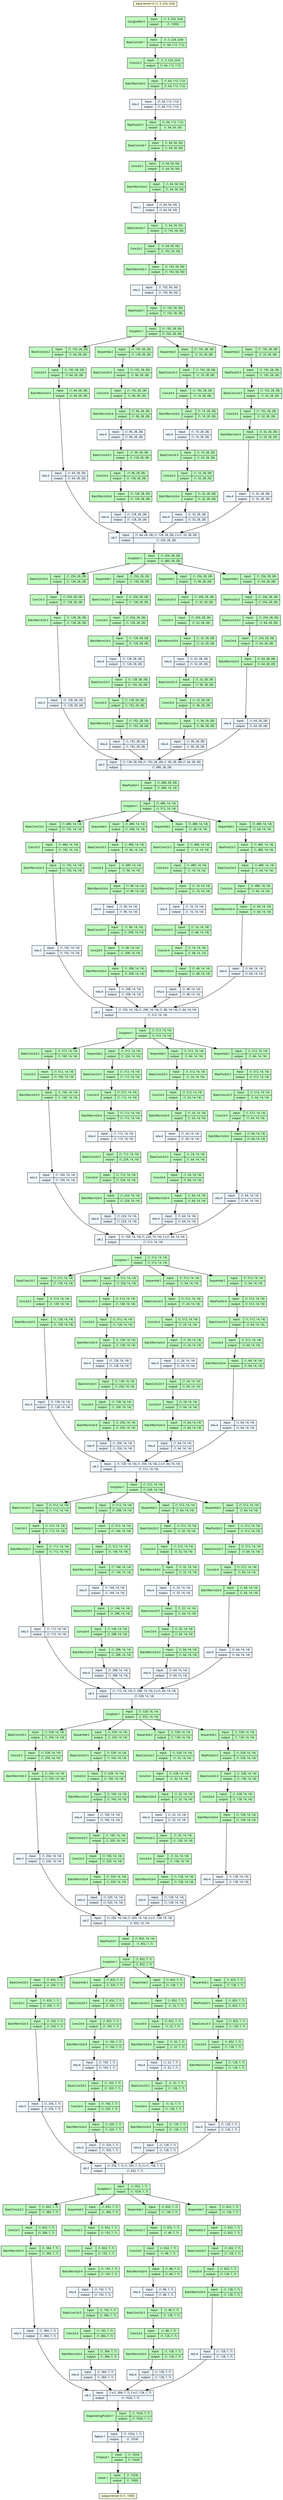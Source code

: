 strict digraph GoogLeNet {
	graph [ordering=in size="191.7,191.7"]
	node [align=left fontname="Linux libertine" fontsize=10 height=0.2 ranksep=0.1 shape=record style=filled]
	edge [fontsize=10]
	0 [label="input-tensor-0: (1, 3, 224, 224)" fillcolor=lightyellow]
	1 [label="GoogLeNet
-0|{input:|output:}|{(1, 3, 224, 224)|(1, 1000)}" fillcolor=darkseagreen1]
	2 [label="BasicConv2d
-1|{input:|output:}|{(1, 3, 224, 224)|(1, 64, 112, 112)}" fillcolor=darkseagreen1]
	3 [label="Conv2d
-2|{input:|output:}|{(1, 3, 224, 224)|(1, 64, 112, 112)}" fillcolor=darkseagreen1]
	4 [label="BatchNorm2d
-2|{input:|output:}|{(1, 64, 112, 112)|(1, 64, 112, 112)}" fillcolor=darkseagreen1]
	5 [label="relu
-2|{input:|output:}|{(1, 64, 112, 112)|(1, 64, 112, 112)}" fillcolor=aliceblue]
	6 [label="MaxPool2d
-1|{input:|output:}|{(1, 64, 112, 112)|(1, 64, 56, 56)}" fillcolor=darkseagreen1]
	7 [label="BasicConv2d
-1|{input:|output:}|{(1, 64, 56, 56)|(1, 64, 56, 56)}" fillcolor=darkseagreen1]
	8 [label="Conv2d
-2|{input:|output:}|{(1, 64, 56, 56)|(1, 64, 56, 56)}" fillcolor=darkseagreen1]
	9 [label="BatchNorm2d
-2|{input:|output:}|{(1, 64, 56, 56)|(1, 64, 56, 56)}" fillcolor=darkseagreen1]
	10 [label="relu
-2|{input:|output:}|{(1, 64, 56, 56)|(1, 64, 56, 56)}" fillcolor=aliceblue]
	11 [label="BasicConv2d
-1|{input:|output:}|{(1, 64, 56, 56)|(1, 192, 56, 56)}" fillcolor=darkseagreen1]
	12 [label="Conv2d
-2|{input:|output:}|{(1, 64, 56, 56)|(1, 192, 56, 56)}" fillcolor=darkseagreen1]
	13 [label="BatchNorm2d
-2|{input:|output:}|{(1, 192, 56, 56)|(1, 192, 56, 56)}" fillcolor=darkseagreen1]
	14 [label="relu
-2|{input:|output:}|{(1, 192, 56, 56)|(1, 192, 56, 56)}" fillcolor=aliceblue]
	15 [label="MaxPool2d
-1|{input:|output:}|{(1, 192, 56, 56)|(1, 192, 28, 28)}" fillcolor=darkseagreen1]
	16 [label="Inception
-1|{input:|output:}|{(1, 192, 28, 28)|(1, 256, 28, 28)}" fillcolor=darkseagreen1]
	17 [label="BasicConv2d
-2|{input:|output:}|{(1, 192, 28, 28)|(1, 64, 28, 28)}" fillcolor=darkseagreen1]
	18 [label="Conv2d
-3|{input:|output:}|{(1, 192, 28, 28)|(1, 64, 28, 28)}" fillcolor=darkseagreen1]
	19 [label="BatchNorm2d
-3|{input:|output:}|{(1, 64, 28, 28)|(1, 64, 28, 28)}" fillcolor=darkseagreen1]
	20 [label="relu
-3|{input:|output:}|{(1, 64, 28, 28)|(1, 64, 28, 28)}" fillcolor=aliceblue]
	21 [label="cat
-2|{input:|output:}|{(1, 64, 28, 28), (1, 128, 28, 28), 2 x (1, 32, 28, 28)|(1, 256, 28, 28)}" fillcolor=aliceblue]
	22 [label="Inception
-1|{input:|output:}|{(1, 256, 28, 28)|(1, 480, 28, 28)}" fillcolor=darkseagreen1]
	23 [label="BasicConv2d
-2|{input:|output:}|{(1, 256, 28, 28)|(1, 128, 28, 28)}" fillcolor=darkseagreen1]
	24 [label="Conv2d
-3|{input:|output:}|{(1, 256, 28, 28)|(1, 128, 28, 28)}" fillcolor=darkseagreen1]
	25 [label="BatchNorm2d
-3|{input:|output:}|{(1, 128, 28, 28)|(1, 128, 28, 28)}" fillcolor=darkseagreen1]
	26 [label="relu
-3|{input:|output:}|{(1, 128, 28, 28)|(1, 128, 28, 28)}" fillcolor=aliceblue]
	27 [label="cat
-2|{input:|output:}|{(1, 128, 28, 28), (1, 192, 28, 28), (1, 96, 28, 28), (1, 64, 28, 28)|(1, 480, 28, 28)}" fillcolor=aliceblue]
	28 [label="MaxPool2d
-1|{input:|output:}|{(1, 480, 28, 28)|(1, 480, 14, 14)}" fillcolor=darkseagreen1]
	29 [label="Inception
-1|{input:|output:}|{(1, 480, 14, 14)|(1, 512, 14, 14)}" fillcolor=darkseagreen1]
	30 [label="BasicConv2d
-2|{input:|output:}|{(1, 480, 14, 14)|(1, 192, 14, 14)}" fillcolor=darkseagreen1]
	31 [label="Conv2d
-3|{input:|output:}|{(1, 480, 14, 14)|(1, 192, 14, 14)}" fillcolor=darkseagreen1]
	32 [label="BatchNorm2d
-3|{input:|output:}|{(1, 192, 14, 14)|(1, 192, 14, 14)}" fillcolor=darkseagreen1]
	33 [label="relu
-3|{input:|output:}|{(1, 192, 14, 14)|(1, 192, 14, 14)}" fillcolor=aliceblue]
	34 [label="cat
-2|{input:|output:}|{(1, 192, 14, 14), (1, 208, 14, 14), (1, 48, 14, 14), (1, 64, 14, 14)|(1, 512, 14, 14)}" fillcolor=aliceblue]
	35 [label="Inception
-1|{input:|output:}|{(1, 512, 14, 14)|(1, 512, 14, 14)}" fillcolor=darkseagreen1]
	36 [label="BasicConv2d
-2|{input:|output:}|{(1, 512, 14, 14)|(1, 160, 14, 14)}" fillcolor=darkseagreen1]
	37 [label="Conv2d
-3|{input:|output:}|{(1, 512, 14, 14)|(1, 160, 14, 14)}" fillcolor=darkseagreen1]
	38 [label="BatchNorm2d
-3|{input:|output:}|{(1, 160, 14, 14)|(1, 160, 14, 14)}" fillcolor=darkseagreen1]
	39 [label="relu
-3|{input:|output:}|{(1, 160, 14, 14)|(1, 160, 14, 14)}" fillcolor=aliceblue]
	40 [label="cat
-2|{input:|output:}|{(1, 160, 14, 14), (1, 224, 14, 14), 2 x (1, 64, 14, 14)|(1, 512, 14, 14)}" fillcolor=aliceblue]
	41 [label="Inception
-1|{input:|output:}|{(1, 512, 14, 14)|(1, 512, 14, 14)}" fillcolor=darkseagreen1]
	42 [label="BasicConv2d
-2|{input:|output:}|{(1, 512, 14, 14)|(1, 128, 14, 14)}" fillcolor=darkseagreen1]
	43 [label="Conv2d
-3|{input:|output:}|{(1, 512, 14, 14)|(1, 128, 14, 14)}" fillcolor=darkseagreen1]
	44 [label="BatchNorm2d
-3|{input:|output:}|{(1, 128, 14, 14)|(1, 128, 14, 14)}" fillcolor=darkseagreen1]
	45 [label="relu
-3|{input:|output:}|{(1, 128, 14, 14)|(1, 128, 14, 14)}" fillcolor=aliceblue]
	46 [label="cat
-2|{input:|output:}|{(1, 128, 14, 14), (1, 256, 14, 14), 2 x (1, 64, 14, 14)|(1, 512, 14, 14)}" fillcolor=aliceblue]
	47 [label="Inception
-1|{input:|output:}|{(1, 512, 14, 14)|(1, 528, 14, 14)}" fillcolor=darkseagreen1]
	48 [label="BasicConv2d
-2|{input:|output:}|{(1, 512, 14, 14)|(1, 112, 14, 14)}" fillcolor=darkseagreen1]
	49 [label="Conv2d
-3|{input:|output:}|{(1, 512, 14, 14)|(1, 112, 14, 14)}" fillcolor=darkseagreen1]
	50 [label="BatchNorm2d
-3|{input:|output:}|{(1, 112, 14, 14)|(1, 112, 14, 14)}" fillcolor=darkseagreen1]
	51 [label="relu
-3|{input:|output:}|{(1, 112, 14, 14)|(1, 112, 14, 14)}" fillcolor=aliceblue]
	52 [label="cat
-2|{input:|output:}|{(1, 112, 14, 14), (1, 288, 14, 14), 2 x (1, 64, 14, 14)|(1, 528, 14, 14)}" fillcolor=aliceblue]
	53 [label="Inception
-1|{input:|output:}|{(1, 528, 14, 14)|(1, 832, 14, 14)}" fillcolor=darkseagreen1]
	54 [label="BasicConv2d
-2|{input:|output:}|{(1, 528, 14, 14)|(1, 256, 14, 14)}" fillcolor=darkseagreen1]
	55 [label="Conv2d
-3|{input:|output:}|{(1, 528, 14, 14)|(1, 256, 14, 14)}" fillcolor=darkseagreen1]
	56 [label="BatchNorm2d
-3|{input:|output:}|{(1, 256, 14, 14)|(1, 256, 14, 14)}" fillcolor=darkseagreen1]
	57 [label="relu
-3|{input:|output:}|{(1, 256, 14, 14)|(1, 256, 14, 14)}" fillcolor=aliceblue]
	58 [label="cat
-2|{input:|output:}|{(1, 256, 14, 14), (1, 320, 14, 14), 2 x (1, 128, 14, 14)|(1, 832, 14, 14)}" fillcolor=aliceblue]
	59 [label="MaxPool2d
-1|{input:|output:}|{(1, 832, 14, 14)|(1, 832, 7, 7)}" fillcolor=darkseagreen1]
	60 [label="Inception
-1|{input:|output:}|{(1, 832, 7, 7)|(1, 832, 7, 7)}" fillcolor=darkseagreen1]
	61 [label="BasicConv2d
-2|{input:|output:}|{(1, 832, 7, 7)|(1, 256, 7, 7)}" fillcolor=darkseagreen1]
	62 [label="Conv2d
-3|{input:|output:}|{(1, 832, 7, 7)|(1, 256, 7, 7)}" fillcolor=darkseagreen1]
	63 [label="BatchNorm2d
-3|{input:|output:}|{(1, 256, 7, 7)|(1, 256, 7, 7)}" fillcolor=darkseagreen1]
	64 [label="relu
-3|{input:|output:}|{(1, 256, 7, 7)|(1, 256, 7, 7)}" fillcolor=aliceblue]
	65 [label="cat
-2|{input:|output:}|{(1, 256, 7, 7), (1, 320, 7, 7), 2 x (1, 128, 7, 7)|(1, 832, 7, 7)}" fillcolor=aliceblue]
	66 [label="Inception
-1|{input:|output:}|{(1, 832, 7, 7)|(1, 1024, 7, 7)}" fillcolor=darkseagreen1]
	67 [label="BasicConv2d
-2|{input:|output:}|{(1, 832, 7, 7)|(1, 384, 7, 7)}" fillcolor=darkseagreen1]
	68 [label="Conv2d
-3|{input:|output:}|{(1, 832, 7, 7)|(1, 384, 7, 7)}" fillcolor=darkseagreen1]
	69 [label="BatchNorm2d
-3|{input:|output:}|{(1, 384, 7, 7)|(1, 384, 7, 7)}" fillcolor=darkseagreen1]
	70 [label="relu
-3|{input:|output:}|{(1, 384, 7, 7)|(1, 384, 7, 7)}" fillcolor=aliceblue]
	71 [label="cat
-2|{input:|output:}|{2 x (1, 384, 7, 7), 2 x (1, 128, 7, 7)|(1, 1024, 7, 7)}" fillcolor=aliceblue]
	72 [label="AdaptiveAvgPool2d
-1|{input:|output:}|{(1, 1024, 7, 7)|(1, 1024, 1, 1)}" fillcolor=darkseagreen1]
	73 [label="flatten
-1|{input:|output:}|{(1, 1024, 1, 1)|(1, 1024)}" fillcolor=aliceblue]
	74 [label="Dropout
-1|{input:|output:}|{(1, 1024)|(1, 1024)}" fillcolor=darkseagreen1]
	75 [label="Linear
-1|{input:|output:}|{(1, 1024)|(1, 1000)}" fillcolor=darkseagreen1]
	76 [label="output-tensor-0: (1, 1000)" fillcolor=lightyellow]
	66 [label="Inception
-1|{input:|output:}|{(1, 832, 7, 7)|(1, 1024, 7, 7)}" fillcolor=darkseagreen1]
	77 [label="Sequential
-2|{input:|output:}|{(1, 832, 7, 7)|(1, 384, 7, 7)}" fillcolor=darkseagreen1]
	78 [label="BasicConv2d
-3|{input:|output:}|{(1, 832, 7, 7)|(1, 192, 7, 7)}" fillcolor=darkseagreen1]
	79 [label="Conv2d
-4|{input:|output:}|{(1, 832, 7, 7)|(1, 192, 7, 7)}" fillcolor=darkseagreen1]
	80 [label="BatchNorm2d
-4|{input:|output:}|{(1, 192, 7, 7)|(1, 192, 7, 7)}" fillcolor=darkseagreen1]
	81 [label="relu
-4|{input:|output:}|{(1, 192, 7, 7)|(1, 192, 7, 7)}" fillcolor=aliceblue]
	82 [label="BasicConv2d
-3|{input:|output:}|{(1, 192, 7, 7)|(1, 384, 7, 7)}" fillcolor=darkseagreen1]
	83 [label="Conv2d
-4|{input:|output:}|{(1, 192, 7, 7)|(1, 384, 7, 7)}" fillcolor=darkseagreen1]
	84 [label="BatchNorm2d
-4|{input:|output:}|{(1, 384, 7, 7)|(1, 384, 7, 7)}" fillcolor=darkseagreen1]
	85 [label="relu
-4|{input:|output:}|{(1, 384, 7, 7)|(1, 384, 7, 7)}" fillcolor=aliceblue]
	66 [label="Inception
-1|{input:|output:}|{(1, 832, 7, 7)|(1, 1024, 7, 7)}" fillcolor=darkseagreen1]
	86 [label="Sequential
-2|{input:|output:}|{(1, 832, 7, 7)|(1, 128, 7, 7)}" fillcolor=darkseagreen1]
	87 [label="BasicConv2d
-3|{input:|output:}|{(1, 832, 7, 7)|(1, 48, 7, 7)}" fillcolor=darkseagreen1]
	88 [label="Conv2d
-4|{input:|output:}|{(1, 832, 7, 7)|(1, 48, 7, 7)}" fillcolor=darkseagreen1]
	89 [label="BatchNorm2d
-4|{input:|output:}|{(1, 48, 7, 7)|(1, 48, 7, 7)}" fillcolor=darkseagreen1]
	90 [label="relu
-4|{input:|output:}|{(1, 48, 7, 7)|(1, 48, 7, 7)}" fillcolor=aliceblue]
	91 [label="BasicConv2d
-3|{input:|output:}|{(1, 48, 7, 7)|(1, 128, 7, 7)}" fillcolor=darkseagreen1]
	92 [label="Conv2d
-4|{input:|output:}|{(1, 48, 7, 7)|(1, 128, 7, 7)}" fillcolor=darkseagreen1]
	93 [label="BatchNorm2d
-4|{input:|output:}|{(1, 128, 7, 7)|(1, 128, 7, 7)}" fillcolor=darkseagreen1]
	94 [label="relu
-4|{input:|output:}|{(1, 128, 7, 7)|(1, 128, 7, 7)}" fillcolor=aliceblue]
	66 [label="Inception
-1|{input:|output:}|{(1, 832, 7, 7)|(1, 1024, 7, 7)}" fillcolor=darkseagreen1]
	95 [label="Sequential
-2|{input:|output:}|{(1, 832, 7, 7)|(1, 128, 7, 7)}" fillcolor=darkseagreen1]
	96 [label="MaxPool2d
-3|{input:|output:}|{(1, 832, 7, 7)|(1, 832, 7, 7)}" fillcolor=darkseagreen1]
	97 [label="BasicConv2d
-3|{input:|output:}|{(1, 832, 7, 7)|(1, 128, 7, 7)}" fillcolor=darkseagreen1]
	98 [label="Conv2d
-4|{input:|output:}|{(1, 832, 7, 7)|(1, 128, 7, 7)}" fillcolor=darkseagreen1]
	99 [label="BatchNorm2d
-4|{input:|output:}|{(1, 128, 7, 7)|(1, 128, 7, 7)}" fillcolor=darkseagreen1]
	100 [label="relu
-4|{input:|output:}|{(1, 128, 7, 7)|(1, 128, 7, 7)}" fillcolor=aliceblue]
	60 [label="Inception
-1|{input:|output:}|{(1, 832, 7, 7)|(1, 832, 7, 7)}" fillcolor=darkseagreen1]
	101 [label="Sequential
-2|{input:|output:}|{(1, 832, 7, 7)|(1, 320, 7, 7)}" fillcolor=darkseagreen1]
	102 [label="BasicConv2d
-3|{input:|output:}|{(1, 832, 7, 7)|(1, 160, 7, 7)}" fillcolor=darkseagreen1]
	103 [label="Conv2d
-4|{input:|output:}|{(1, 832, 7, 7)|(1, 160, 7, 7)}" fillcolor=darkseagreen1]
	104 [label="BatchNorm2d
-4|{input:|output:}|{(1, 160, 7, 7)|(1, 160, 7, 7)}" fillcolor=darkseagreen1]
	105 [label="relu
-4|{input:|output:}|{(1, 160, 7, 7)|(1, 160, 7, 7)}" fillcolor=aliceblue]
	106 [label="BasicConv2d
-3|{input:|output:}|{(1, 160, 7, 7)|(1, 320, 7, 7)}" fillcolor=darkseagreen1]
	107 [label="Conv2d
-4|{input:|output:}|{(1, 160, 7, 7)|(1, 320, 7, 7)}" fillcolor=darkseagreen1]
	108 [label="BatchNorm2d
-4|{input:|output:}|{(1, 320, 7, 7)|(1, 320, 7, 7)}" fillcolor=darkseagreen1]
	109 [label="relu
-4|{input:|output:}|{(1, 320, 7, 7)|(1, 320, 7, 7)}" fillcolor=aliceblue]
	60 [label="Inception
-1|{input:|output:}|{(1, 832, 7, 7)|(1, 832, 7, 7)}" fillcolor=darkseagreen1]
	110 [label="Sequential
-2|{input:|output:}|{(1, 832, 7, 7)|(1, 128, 7, 7)}" fillcolor=darkseagreen1]
	111 [label="BasicConv2d
-3|{input:|output:}|{(1, 832, 7, 7)|(1, 32, 7, 7)}" fillcolor=darkseagreen1]
	112 [label="Conv2d
-4|{input:|output:}|{(1, 832, 7, 7)|(1, 32, 7, 7)}" fillcolor=darkseagreen1]
	113 [label="BatchNorm2d
-4|{input:|output:}|{(1, 32, 7, 7)|(1, 32, 7, 7)}" fillcolor=darkseagreen1]
	114 [label="relu
-4|{input:|output:}|{(1, 32, 7, 7)|(1, 32, 7, 7)}" fillcolor=aliceblue]
	115 [label="BasicConv2d
-3|{input:|output:}|{(1, 32, 7, 7)|(1, 128, 7, 7)}" fillcolor=darkseagreen1]
	116 [label="Conv2d
-4|{input:|output:}|{(1, 32, 7, 7)|(1, 128, 7, 7)}" fillcolor=darkseagreen1]
	117 [label="BatchNorm2d
-4|{input:|output:}|{(1, 128, 7, 7)|(1, 128, 7, 7)}" fillcolor=darkseagreen1]
	118 [label="relu
-4|{input:|output:}|{(1, 128, 7, 7)|(1, 128, 7, 7)}" fillcolor=aliceblue]
	60 [label="Inception
-1|{input:|output:}|{(1, 832, 7, 7)|(1, 832, 7, 7)}" fillcolor=darkseagreen1]
	119 [label="Sequential
-2|{input:|output:}|{(1, 832, 7, 7)|(1, 128, 7, 7)}" fillcolor=darkseagreen1]
	120 [label="MaxPool2d
-3|{input:|output:}|{(1, 832, 7, 7)|(1, 832, 7, 7)}" fillcolor=darkseagreen1]
	121 [label="BasicConv2d
-3|{input:|output:}|{(1, 832, 7, 7)|(1, 128, 7, 7)}" fillcolor=darkseagreen1]
	122 [label="Conv2d
-4|{input:|output:}|{(1, 832, 7, 7)|(1, 128, 7, 7)}" fillcolor=darkseagreen1]
	123 [label="BatchNorm2d
-4|{input:|output:}|{(1, 128, 7, 7)|(1, 128, 7, 7)}" fillcolor=darkseagreen1]
	124 [label="relu
-4|{input:|output:}|{(1, 128, 7, 7)|(1, 128, 7, 7)}" fillcolor=aliceblue]
	53 [label="Inception
-1|{input:|output:}|{(1, 528, 14, 14)|(1, 832, 14, 14)}" fillcolor=darkseagreen1]
	125 [label="Sequential
-2|{input:|output:}|{(1, 528, 14, 14)|(1, 320, 14, 14)}" fillcolor=darkseagreen1]
	126 [label="BasicConv2d
-3|{input:|output:}|{(1, 528, 14, 14)|(1, 160, 14, 14)}" fillcolor=darkseagreen1]
	127 [label="Conv2d
-4|{input:|output:}|{(1, 528, 14, 14)|(1, 160, 14, 14)}" fillcolor=darkseagreen1]
	128 [label="BatchNorm2d
-4|{input:|output:}|{(1, 160, 14, 14)|(1, 160, 14, 14)}" fillcolor=darkseagreen1]
	129 [label="relu
-4|{input:|output:}|{(1, 160, 14, 14)|(1, 160, 14, 14)}" fillcolor=aliceblue]
	130 [label="BasicConv2d
-3|{input:|output:}|{(1, 160, 14, 14)|(1, 320, 14, 14)}" fillcolor=darkseagreen1]
	131 [label="Conv2d
-4|{input:|output:}|{(1, 160, 14, 14)|(1, 320, 14, 14)}" fillcolor=darkseagreen1]
	132 [label="BatchNorm2d
-4|{input:|output:}|{(1, 320, 14, 14)|(1, 320, 14, 14)}" fillcolor=darkseagreen1]
	133 [label="relu
-4|{input:|output:}|{(1, 320, 14, 14)|(1, 320, 14, 14)}" fillcolor=aliceblue]
	53 [label="Inception
-1|{input:|output:}|{(1, 528, 14, 14)|(1, 832, 14, 14)}" fillcolor=darkseagreen1]
	134 [label="Sequential
-2|{input:|output:}|{(1, 528, 14, 14)|(1, 128, 14, 14)}" fillcolor=darkseagreen1]
	135 [label="BasicConv2d
-3|{input:|output:}|{(1, 528, 14, 14)|(1, 32, 14, 14)}" fillcolor=darkseagreen1]
	136 [label="Conv2d
-4|{input:|output:}|{(1, 528, 14, 14)|(1, 32, 14, 14)}" fillcolor=darkseagreen1]
	137 [label="BatchNorm2d
-4|{input:|output:}|{(1, 32, 14, 14)|(1, 32, 14, 14)}" fillcolor=darkseagreen1]
	138 [label="relu
-4|{input:|output:}|{(1, 32, 14, 14)|(1, 32, 14, 14)}" fillcolor=aliceblue]
	139 [label="BasicConv2d
-3|{input:|output:}|{(1, 32, 14, 14)|(1, 128, 14, 14)}" fillcolor=darkseagreen1]
	140 [label="Conv2d
-4|{input:|output:}|{(1, 32, 14, 14)|(1, 128, 14, 14)}" fillcolor=darkseagreen1]
	141 [label="BatchNorm2d
-4|{input:|output:}|{(1, 128, 14, 14)|(1, 128, 14, 14)}" fillcolor=darkseagreen1]
	142 [label="relu
-4|{input:|output:}|{(1, 128, 14, 14)|(1, 128, 14, 14)}" fillcolor=aliceblue]
	53 [label="Inception
-1|{input:|output:}|{(1, 528, 14, 14)|(1, 832, 14, 14)}" fillcolor=darkseagreen1]
	143 [label="Sequential
-2|{input:|output:}|{(1, 528, 14, 14)|(1, 128, 14, 14)}" fillcolor=darkseagreen1]
	144 [label="MaxPool2d
-3|{input:|output:}|{(1, 528, 14, 14)|(1, 528, 14, 14)}" fillcolor=darkseagreen1]
	145 [label="BasicConv2d
-3|{input:|output:}|{(1, 528, 14, 14)|(1, 128, 14, 14)}" fillcolor=darkseagreen1]
	146 [label="Conv2d
-4|{input:|output:}|{(1, 528, 14, 14)|(1, 128, 14, 14)}" fillcolor=darkseagreen1]
	147 [label="BatchNorm2d
-4|{input:|output:}|{(1, 128, 14, 14)|(1, 128, 14, 14)}" fillcolor=darkseagreen1]
	148 [label="relu
-4|{input:|output:}|{(1, 128, 14, 14)|(1, 128, 14, 14)}" fillcolor=aliceblue]
	47 [label="Inception
-1|{input:|output:}|{(1, 512, 14, 14)|(1, 528, 14, 14)}" fillcolor=darkseagreen1]
	149 [label="Sequential
-2|{input:|output:}|{(1, 512, 14, 14)|(1, 288, 14, 14)}" fillcolor=darkseagreen1]
	150 [label="BasicConv2d
-3|{input:|output:}|{(1, 512, 14, 14)|(1, 144, 14, 14)}" fillcolor=darkseagreen1]
	151 [label="Conv2d
-4|{input:|output:}|{(1, 512, 14, 14)|(1, 144, 14, 14)}" fillcolor=darkseagreen1]
	152 [label="BatchNorm2d
-4|{input:|output:}|{(1, 144, 14, 14)|(1, 144, 14, 14)}" fillcolor=darkseagreen1]
	153 [label="relu
-4|{input:|output:}|{(1, 144, 14, 14)|(1, 144, 14, 14)}" fillcolor=aliceblue]
	154 [label="BasicConv2d
-3|{input:|output:}|{(1, 144, 14, 14)|(1, 288, 14, 14)}" fillcolor=darkseagreen1]
	155 [label="Conv2d
-4|{input:|output:}|{(1, 144, 14, 14)|(1, 288, 14, 14)}" fillcolor=darkseagreen1]
	156 [label="BatchNorm2d
-4|{input:|output:}|{(1, 288, 14, 14)|(1, 288, 14, 14)}" fillcolor=darkseagreen1]
	157 [label="relu
-4|{input:|output:}|{(1, 288, 14, 14)|(1, 288, 14, 14)}" fillcolor=aliceblue]
	47 [label="Inception
-1|{input:|output:}|{(1, 512, 14, 14)|(1, 528, 14, 14)}" fillcolor=darkseagreen1]
	158 [label="Sequential
-2|{input:|output:}|{(1, 512, 14, 14)|(1, 64, 14, 14)}" fillcolor=darkseagreen1]
	159 [label="BasicConv2d
-3|{input:|output:}|{(1, 512, 14, 14)|(1, 32, 14, 14)}" fillcolor=darkseagreen1]
	160 [label="Conv2d
-4|{input:|output:}|{(1, 512, 14, 14)|(1, 32, 14, 14)}" fillcolor=darkseagreen1]
	161 [label="BatchNorm2d
-4|{input:|output:}|{(1, 32, 14, 14)|(1, 32, 14, 14)}" fillcolor=darkseagreen1]
	162 [label="relu
-4|{input:|output:}|{(1, 32, 14, 14)|(1, 32, 14, 14)}" fillcolor=aliceblue]
	163 [label="BasicConv2d
-3|{input:|output:}|{(1, 32, 14, 14)|(1, 64, 14, 14)}" fillcolor=darkseagreen1]
	164 [label="Conv2d
-4|{input:|output:}|{(1, 32, 14, 14)|(1, 64, 14, 14)}" fillcolor=darkseagreen1]
	165 [label="BatchNorm2d
-4|{input:|output:}|{(1, 64, 14, 14)|(1, 64, 14, 14)}" fillcolor=darkseagreen1]
	166 [label="relu
-4|{input:|output:}|{(1, 64, 14, 14)|(1, 64, 14, 14)}" fillcolor=aliceblue]
	47 [label="Inception
-1|{input:|output:}|{(1, 512, 14, 14)|(1, 528, 14, 14)}" fillcolor=darkseagreen1]
	167 [label="Sequential
-2|{input:|output:}|{(1, 512, 14, 14)|(1, 64, 14, 14)}" fillcolor=darkseagreen1]
	168 [label="MaxPool2d
-3|{input:|output:}|{(1, 512, 14, 14)|(1, 512, 14, 14)}" fillcolor=darkseagreen1]
	169 [label="BasicConv2d
-3|{input:|output:}|{(1, 512, 14, 14)|(1, 64, 14, 14)}" fillcolor=darkseagreen1]
	170 [label="Conv2d
-4|{input:|output:}|{(1, 512, 14, 14)|(1, 64, 14, 14)}" fillcolor=darkseagreen1]
	171 [label="BatchNorm2d
-4|{input:|output:}|{(1, 64, 14, 14)|(1, 64, 14, 14)}" fillcolor=darkseagreen1]
	172 [label="relu
-4|{input:|output:}|{(1, 64, 14, 14)|(1, 64, 14, 14)}" fillcolor=aliceblue]
	41 [label="Inception
-1|{input:|output:}|{(1, 512, 14, 14)|(1, 512, 14, 14)}" fillcolor=darkseagreen1]
	173 [label="Sequential
-2|{input:|output:}|{(1, 512, 14, 14)|(1, 256, 14, 14)}" fillcolor=darkseagreen1]
	174 [label="BasicConv2d
-3|{input:|output:}|{(1, 512, 14, 14)|(1, 128, 14, 14)}" fillcolor=darkseagreen1]
	175 [label="Conv2d
-4|{input:|output:}|{(1, 512, 14, 14)|(1, 128, 14, 14)}" fillcolor=darkseagreen1]
	176 [label="BatchNorm2d
-4|{input:|output:}|{(1, 128, 14, 14)|(1, 128, 14, 14)}" fillcolor=darkseagreen1]
	177 [label="relu
-4|{input:|output:}|{(1, 128, 14, 14)|(1, 128, 14, 14)}" fillcolor=aliceblue]
	178 [label="BasicConv2d
-3|{input:|output:}|{(1, 128, 14, 14)|(1, 256, 14, 14)}" fillcolor=darkseagreen1]
	179 [label="Conv2d
-4|{input:|output:}|{(1, 128, 14, 14)|(1, 256, 14, 14)}" fillcolor=darkseagreen1]
	180 [label="BatchNorm2d
-4|{input:|output:}|{(1, 256, 14, 14)|(1, 256, 14, 14)}" fillcolor=darkseagreen1]
	181 [label="relu
-4|{input:|output:}|{(1, 256, 14, 14)|(1, 256, 14, 14)}" fillcolor=aliceblue]
	41 [label="Inception
-1|{input:|output:}|{(1, 512, 14, 14)|(1, 512, 14, 14)}" fillcolor=darkseagreen1]
	182 [label="Sequential
-2|{input:|output:}|{(1, 512, 14, 14)|(1, 64, 14, 14)}" fillcolor=darkseagreen1]
	183 [label="BasicConv2d
-3|{input:|output:}|{(1, 512, 14, 14)|(1, 24, 14, 14)}" fillcolor=darkseagreen1]
	184 [label="Conv2d
-4|{input:|output:}|{(1, 512, 14, 14)|(1, 24, 14, 14)}" fillcolor=darkseagreen1]
	185 [label="BatchNorm2d
-4|{input:|output:}|{(1, 24, 14, 14)|(1, 24, 14, 14)}" fillcolor=darkseagreen1]
	186 [label="relu
-4|{input:|output:}|{(1, 24, 14, 14)|(1, 24, 14, 14)}" fillcolor=aliceblue]
	187 [label="BasicConv2d
-3|{input:|output:}|{(1, 24, 14, 14)|(1, 64, 14, 14)}" fillcolor=darkseagreen1]
	188 [label="Conv2d
-4|{input:|output:}|{(1, 24, 14, 14)|(1, 64, 14, 14)}" fillcolor=darkseagreen1]
	189 [label="BatchNorm2d
-4|{input:|output:}|{(1, 64, 14, 14)|(1, 64, 14, 14)}" fillcolor=darkseagreen1]
	190 [label="relu
-4|{input:|output:}|{(1, 64, 14, 14)|(1, 64, 14, 14)}" fillcolor=aliceblue]
	41 [label="Inception
-1|{input:|output:}|{(1, 512, 14, 14)|(1, 512, 14, 14)}" fillcolor=darkseagreen1]
	191 [label="Sequential
-2|{input:|output:}|{(1, 512, 14, 14)|(1, 64, 14, 14)}" fillcolor=darkseagreen1]
	192 [label="MaxPool2d
-3|{input:|output:}|{(1, 512, 14, 14)|(1, 512, 14, 14)}" fillcolor=darkseagreen1]
	193 [label="BasicConv2d
-3|{input:|output:}|{(1, 512, 14, 14)|(1, 64, 14, 14)}" fillcolor=darkseagreen1]
	194 [label="Conv2d
-4|{input:|output:}|{(1, 512, 14, 14)|(1, 64, 14, 14)}" fillcolor=darkseagreen1]
	195 [label="BatchNorm2d
-4|{input:|output:}|{(1, 64, 14, 14)|(1, 64, 14, 14)}" fillcolor=darkseagreen1]
	196 [label="relu
-4|{input:|output:}|{(1, 64, 14, 14)|(1, 64, 14, 14)}" fillcolor=aliceblue]
	35 [label="Inception
-1|{input:|output:}|{(1, 512, 14, 14)|(1, 512, 14, 14)}" fillcolor=darkseagreen1]
	197 [label="Sequential
-2|{input:|output:}|{(1, 512, 14, 14)|(1, 224, 14, 14)}" fillcolor=darkseagreen1]
	198 [label="BasicConv2d
-3|{input:|output:}|{(1, 512, 14, 14)|(1, 112, 14, 14)}" fillcolor=darkseagreen1]
	199 [label="Conv2d
-4|{input:|output:}|{(1, 512, 14, 14)|(1, 112, 14, 14)}" fillcolor=darkseagreen1]
	200 [label="BatchNorm2d
-4|{input:|output:}|{(1, 112, 14, 14)|(1, 112, 14, 14)}" fillcolor=darkseagreen1]
	201 [label="relu
-4|{input:|output:}|{(1, 112, 14, 14)|(1, 112, 14, 14)}" fillcolor=aliceblue]
	202 [label="BasicConv2d
-3|{input:|output:}|{(1, 112, 14, 14)|(1, 224, 14, 14)}" fillcolor=darkseagreen1]
	203 [label="Conv2d
-4|{input:|output:}|{(1, 112, 14, 14)|(1, 224, 14, 14)}" fillcolor=darkseagreen1]
	204 [label="BatchNorm2d
-4|{input:|output:}|{(1, 224, 14, 14)|(1, 224, 14, 14)}" fillcolor=darkseagreen1]
	205 [label="relu
-4|{input:|output:}|{(1, 224, 14, 14)|(1, 224, 14, 14)}" fillcolor=aliceblue]
	35 [label="Inception
-1|{input:|output:}|{(1, 512, 14, 14)|(1, 512, 14, 14)}" fillcolor=darkseagreen1]
	206 [label="Sequential
-2|{input:|output:}|{(1, 512, 14, 14)|(1, 64, 14, 14)}" fillcolor=darkseagreen1]
	207 [label="BasicConv2d
-3|{input:|output:}|{(1, 512, 14, 14)|(1, 24, 14, 14)}" fillcolor=darkseagreen1]
	208 [label="Conv2d
-4|{input:|output:}|{(1, 512, 14, 14)|(1, 24, 14, 14)}" fillcolor=darkseagreen1]
	209 [label="BatchNorm2d
-4|{input:|output:}|{(1, 24, 14, 14)|(1, 24, 14, 14)}" fillcolor=darkseagreen1]
	210 [label="relu
-4|{input:|output:}|{(1, 24, 14, 14)|(1, 24, 14, 14)}" fillcolor=aliceblue]
	211 [label="BasicConv2d
-3|{input:|output:}|{(1, 24, 14, 14)|(1, 64, 14, 14)}" fillcolor=darkseagreen1]
	212 [label="Conv2d
-4|{input:|output:}|{(1, 24, 14, 14)|(1, 64, 14, 14)}" fillcolor=darkseagreen1]
	213 [label="BatchNorm2d
-4|{input:|output:}|{(1, 64, 14, 14)|(1, 64, 14, 14)}" fillcolor=darkseagreen1]
	214 [label="relu
-4|{input:|output:}|{(1, 64, 14, 14)|(1, 64, 14, 14)}" fillcolor=aliceblue]
	35 [label="Inception
-1|{input:|output:}|{(1, 512, 14, 14)|(1, 512, 14, 14)}" fillcolor=darkseagreen1]
	215 [label="Sequential
-2|{input:|output:}|{(1, 512, 14, 14)|(1, 64, 14, 14)}" fillcolor=darkseagreen1]
	216 [label="MaxPool2d
-3|{input:|output:}|{(1, 512, 14, 14)|(1, 512, 14, 14)}" fillcolor=darkseagreen1]
	217 [label="BasicConv2d
-3|{input:|output:}|{(1, 512, 14, 14)|(1, 64, 14, 14)}" fillcolor=darkseagreen1]
	218 [label="Conv2d
-4|{input:|output:}|{(1, 512, 14, 14)|(1, 64, 14, 14)}" fillcolor=darkseagreen1]
	219 [label="BatchNorm2d
-4|{input:|output:}|{(1, 64, 14, 14)|(1, 64, 14, 14)}" fillcolor=darkseagreen1]
	220 [label="relu
-4|{input:|output:}|{(1, 64, 14, 14)|(1, 64, 14, 14)}" fillcolor=aliceblue]
	29 [label="Inception
-1|{input:|output:}|{(1, 480, 14, 14)|(1, 512, 14, 14)}" fillcolor=darkseagreen1]
	221 [label="Sequential
-2|{input:|output:}|{(1, 480, 14, 14)|(1, 208, 14, 14)}" fillcolor=darkseagreen1]
	222 [label="BasicConv2d
-3|{input:|output:}|{(1, 480, 14, 14)|(1, 96, 14, 14)}" fillcolor=darkseagreen1]
	223 [label="Conv2d
-4|{input:|output:}|{(1, 480, 14, 14)|(1, 96, 14, 14)}" fillcolor=darkseagreen1]
	224 [label="BatchNorm2d
-4|{input:|output:}|{(1, 96, 14, 14)|(1, 96, 14, 14)}" fillcolor=darkseagreen1]
	225 [label="relu
-4|{input:|output:}|{(1, 96, 14, 14)|(1, 96, 14, 14)}" fillcolor=aliceblue]
	226 [label="BasicConv2d
-3|{input:|output:}|{(1, 96, 14, 14)|(1, 208, 14, 14)}" fillcolor=darkseagreen1]
	227 [label="Conv2d
-4|{input:|output:}|{(1, 96, 14, 14)|(1, 208, 14, 14)}" fillcolor=darkseagreen1]
	228 [label="BatchNorm2d
-4|{input:|output:}|{(1, 208, 14, 14)|(1, 208, 14, 14)}" fillcolor=darkseagreen1]
	229 [label="relu
-4|{input:|output:}|{(1, 208, 14, 14)|(1, 208, 14, 14)}" fillcolor=aliceblue]
	29 [label="Inception
-1|{input:|output:}|{(1, 480, 14, 14)|(1, 512, 14, 14)}" fillcolor=darkseagreen1]
	230 [label="Sequential
-2|{input:|output:}|{(1, 480, 14, 14)|(1, 48, 14, 14)}" fillcolor=darkseagreen1]
	231 [label="BasicConv2d
-3|{input:|output:}|{(1, 480, 14, 14)|(1, 16, 14, 14)}" fillcolor=darkseagreen1]
	232 [label="Conv2d
-4|{input:|output:}|{(1, 480, 14, 14)|(1, 16, 14, 14)}" fillcolor=darkseagreen1]
	233 [label="BatchNorm2d
-4|{input:|output:}|{(1, 16, 14, 14)|(1, 16, 14, 14)}" fillcolor=darkseagreen1]
	234 [label="relu
-4|{input:|output:}|{(1, 16, 14, 14)|(1, 16, 14, 14)}" fillcolor=aliceblue]
	235 [label="BasicConv2d
-3|{input:|output:}|{(1, 16, 14, 14)|(1, 48, 14, 14)}" fillcolor=darkseagreen1]
	236 [label="Conv2d
-4|{input:|output:}|{(1, 16, 14, 14)|(1, 48, 14, 14)}" fillcolor=darkseagreen1]
	237 [label="BatchNorm2d
-4|{input:|output:}|{(1, 48, 14, 14)|(1, 48, 14, 14)}" fillcolor=darkseagreen1]
	238 [label="relu
-4|{input:|output:}|{(1, 48, 14, 14)|(1, 48, 14, 14)}" fillcolor=aliceblue]
	29 [label="Inception
-1|{input:|output:}|{(1, 480, 14, 14)|(1, 512, 14, 14)}" fillcolor=darkseagreen1]
	239 [label="Sequential
-2|{input:|output:}|{(1, 480, 14, 14)|(1, 64, 14, 14)}" fillcolor=darkseagreen1]
	240 [label="MaxPool2d
-3|{input:|output:}|{(1, 480, 14, 14)|(1, 480, 14, 14)}" fillcolor=darkseagreen1]
	241 [label="BasicConv2d
-3|{input:|output:}|{(1, 480, 14, 14)|(1, 64, 14, 14)}" fillcolor=darkseagreen1]
	242 [label="Conv2d
-4|{input:|output:}|{(1, 480, 14, 14)|(1, 64, 14, 14)}" fillcolor=darkseagreen1]
	243 [label="BatchNorm2d
-4|{input:|output:}|{(1, 64, 14, 14)|(1, 64, 14, 14)}" fillcolor=darkseagreen1]
	244 [label="relu
-4|{input:|output:}|{(1, 64, 14, 14)|(1, 64, 14, 14)}" fillcolor=aliceblue]
	22 [label="Inception
-1|{input:|output:}|{(1, 256, 28, 28)|(1, 480, 28, 28)}" fillcolor=darkseagreen1]
	245 [label="Sequential
-2|{input:|output:}|{(1, 256, 28, 28)|(1, 192, 28, 28)}" fillcolor=darkseagreen1]
	246 [label="BasicConv2d
-3|{input:|output:}|{(1, 256, 28, 28)|(1, 128, 28, 28)}" fillcolor=darkseagreen1]
	247 [label="Conv2d
-4|{input:|output:}|{(1, 256, 28, 28)|(1, 128, 28, 28)}" fillcolor=darkseagreen1]
	248 [label="BatchNorm2d
-4|{input:|output:}|{(1, 128, 28, 28)|(1, 128, 28, 28)}" fillcolor=darkseagreen1]
	249 [label="relu
-4|{input:|output:}|{(1, 128, 28, 28)|(1, 128, 28, 28)}" fillcolor=aliceblue]
	250 [label="BasicConv2d
-3|{input:|output:}|{(1, 128, 28, 28)|(1, 192, 28, 28)}" fillcolor=darkseagreen1]
	251 [label="Conv2d
-4|{input:|output:}|{(1, 128, 28, 28)|(1, 192, 28, 28)}" fillcolor=darkseagreen1]
	252 [label="BatchNorm2d
-4|{input:|output:}|{(1, 192, 28, 28)|(1, 192, 28, 28)}" fillcolor=darkseagreen1]
	253 [label="relu
-4|{input:|output:}|{(1, 192, 28, 28)|(1, 192, 28, 28)}" fillcolor=aliceblue]
	22 [label="Inception
-1|{input:|output:}|{(1, 256, 28, 28)|(1, 480, 28, 28)}" fillcolor=darkseagreen1]
	254 [label="Sequential
-2|{input:|output:}|{(1, 256, 28, 28)|(1, 96, 28, 28)}" fillcolor=darkseagreen1]
	255 [label="BasicConv2d
-3|{input:|output:}|{(1, 256, 28, 28)|(1, 32, 28, 28)}" fillcolor=darkseagreen1]
	256 [label="Conv2d
-4|{input:|output:}|{(1, 256, 28, 28)|(1, 32, 28, 28)}" fillcolor=darkseagreen1]
	257 [label="BatchNorm2d
-4|{input:|output:}|{(1, 32, 28, 28)|(1, 32, 28, 28)}" fillcolor=darkseagreen1]
	258 [label="relu
-4|{input:|output:}|{(1, 32, 28, 28)|(1, 32, 28, 28)}" fillcolor=aliceblue]
	259 [label="BasicConv2d
-3|{input:|output:}|{(1, 32, 28, 28)|(1, 96, 28, 28)}" fillcolor=darkseagreen1]
	260 [label="Conv2d
-4|{input:|output:}|{(1, 32, 28, 28)|(1, 96, 28, 28)}" fillcolor=darkseagreen1]
	261 [label="BatchNorm2d
-4|{input:|output:}|{(1, 96, 28, 28)|(1, 96, 28, 28)}" fillcolor=darkseagreen1]
	262 [label="relu
-4|{input:|output:}|{(1, 96, 28, 28)|(1, 96, 28, 28)}" fillcolor=aliceblue]
	22 [label="Inception
-1|{input:|output:}|{(1, 256, 28, 28)|(1, 480, 28, 28)}" fillcolor=darkseagreen1]
	263 [label="Sequential
-2|{input:|output:}|{(1, 256, 28, 28)|(1, 64, 28, 28)}" fillcolor=darkseagreen1]
	264 [label="MaxPool2d
-3|{input:|output:}|{(1, 256, 28, 28)|(1, 256, 28, 28)}" fillcolor=darkseagreen1]
	265 [label="BasicConv2d
-3|{input:|output:}|{(1, 256, 28, 28)|(1, 64, 28, 28)}" fillcolor=darkseagreen1]
	266 [label="Conv2d
-4|{input:|output:}|{(1, 256, 28, 28)|(1, 64, 28, 28)}" fillcolor=darkseagreen1]
	267 [label="BatchNorm2d
-4|{input:|output:}|{(1, 64, 28, 28)|(1, 64, 28, 28)}" fillcolor=darkseagreen1]
	268 [label="relu
-4|{input:|output:}|{(1, 64, 28, 28)|(1, 64, 28, 28)}" fillcolor=aliceblue]
	16 [label="Inception
-1|{input:|output:}|{(1, 192, 28, 28)|(1, 256, 28, 28)}" fillcolor=darkseagreen1]
	269 [label="Sequential
-2|{input:|output:}|{(1, 192, 28, 28)|(1, 128, 28, 28)}" fillcolor=darkseagreen1]
	270 [label="BasicConv2d
-3|{input:|output:}|{(1, 192, 28, 28)|(1, 96, 28, 28)}" fillcolor=darkseagreen1]
	271 [label="Conv2d
-4|{input:|output:}|{(1, 192, 28, 28)|(1, 96, 28, 28)}" fillcolor=darkseagreen1]
	272 [label="BatchNorm2d
-4|{input:|output:}|{(1, 96, 28, 28)|(1, 96, 28, 28)}" fillcolor=darkseagreen1]
	273 [label="relu
-4|{input:|output:}|{(1, 96, 28, 28)|(1, 96, 28, 28)}" fillcolor=aliceblue]
	274 [label="BasicConv2d
-3|{input:|output:}|{(1, 96, 28, 28)|(1, 128, 28, 28)}" fillcolor=darkseagreen1]
	275 [label="Conv2d
-4|{input:|output:}|{(1, 96, 28, 28)|(1, 128, 28, 28)}" fillcolor=darkseagreen1]
	276 [label="BatchNorm2d
-4|{input:|output:}|{(1, 128, 28, 28)|(1, 128, 28, 28)}" fillcolor=darkseagreen1]
	277 [label="relu
-4|{input:|output:}|{(1, 128, 28, 28)|(1, 128, 28, 28)}" fillcolor=aliceblue]
	16 [label="Inception
-1|{input:|output:}|{(1, 192, 28, 28)|(1, 256, 28, 28)}" fillcolor=darkseagreen1]
	278 [label="Sequential
-2|{input:|output:}|{(1, 192, 28, 28)|(1, 32, 28, 28)}" fillcolor=darkseagreen1]
	279 [label="BasicConv2d
-3|{input:|output:}|{(1, 192, 28, 28)|(1, 16, 28, 28)}" fillcolor=darkseagreen1]
	280 [label="Conv2d
-4|{input:|output:}|{(1, 192, 28, 28)|(1, 16, 28, 28)}" fillcolor=darkseagreen1]
	281 [label="BatchNorm2d
-4|{input:|output:}|{(1, 16, 28, 28)|(1, 16, 28, 28)}" fillcolor=darkseagreen1]
	282 [label="relu
-4|{input:|output:}|{(1, 16, 28, 28)|(1, 16, 28, 28)}" fillcolor=aliceblue]
	283 [label="BasicConv2d
-3|{input:|output:}|{(1, 16, 28, 28)|(1, 32, 28, 28)}" fillcolor=darkseagreen1]
	284 [label="Conv2d
-4|{input:|output:}|{(1, 16, 28, 28)|(1, 32, 28, 28)}" fillcolor=darkseagreen1]
	285 [label="BatchNorm2d
-4|{input:|output:}|{(1, 32, 28, 28)|(1, 32, 28, 28)}" fillcolor=darkseagreen1]
	286 [label="relu
-4|{input:|output:}|{(1, 32, 28, 28)|(1, 32, 28, 28)}" fillcolor=aliceblue]
	16 [label="Inception
-1|{input:|output:}|{(1, 192, 28, 28)|(1, 256, 28, 28)}" fillcolor=darkseagreen1]
	287 [label="Sequential
-2|{input:|output:}|{(1, 192, 28, 28)|(1, 32, 28, 28)}" fillcolor=darkseagreen1]
	288 [label="MaxPool2d
-3|{input:|output:}|{(1, 192, 28, 28)|(1, 192, 28, 28)}" fillcolor=darkseagreen1]
	289 [label="BasicConv2d
-3|{input:|output:}|{(1, 192, 28, 28)|(1, 32, 28, 28)}" fillcolor=darkseagreen1]
	290 [label="Conv2d
-4|{input:|output:}|{(1, 192, 28, 28)|(1, 32, 28, 28)}" fillcolor=darkseagreen1]
	291 [label="BatchNorm2d
-4|{input:|output:}|{(1, 32, 28, 28)|(1, 32, 28, 28)}" fillcolor=darkseagreen1]
	292 [label="relu
-4|{input:|output:}|{(1, 32, 28, 28)|(1, 32, 28, 28)}" fillcolor=aliceblue]
	0 -> 1
	1 -> 2
	2 -> 3
	3 -> 4
	4 -> 5
	5 -> 6
	6 -> 7
	7 -> 8
	8 -> 9
	9 -> 10
	10 -> 11
	11 -> 12
	12 -> 13
	13 -> 14
	14 -> 15
	15 -> 16
	16 -> 17
	17 -> 18
	18 -> 19
	19 -> 20
	20 -> 21
	21 -> 22
	22 -> 23
	23 -> 24
	24 -> 25
	25 -> 26
	26 -> 27
	27 -> 28
	28 -> 29
	29 -> 30
	30 -> 31
	31 -> 32
	32 -> 33
	33 -> 34
	34 -> 35
	35 -> 36
	36 -> 37
	37 -> 38
	38 -> 39
	39 -> 40
	40 -> 41
	41 -> 42
	42 -> 43
	43 -> 44
	44 -> 45
	45 -> 46
	46 -> 47
	47 -> 48
	48 -> 49
	49 -> 50
	50 -> 51
	51 -> 52
	52 -> 53
	53 -> 54
	54 -> 55
	55 -> 56
	56 -> 57
	57 -> 58
	58 -> 59
	59 -> 60
	60 -> 61
	61 -> 62
	62 -> 63
	63 -> 64
	64 -> 65
	65 -> 66
	66 -> 67
	67 -> 68
	68 -> 69
	69 -> 70
	70 -> 71
	71 -> 72
	72 -> 73
	73 -> 74
	74 -> 75
	75 -> 76
	66 -> 77
	77 -> 78
	78 -> 79
	79 -> 80
	80 -> 81
	81 -> 82
	82 -> 83
	83 -> 84
	84 -> 85
	85 -> 71
	66 -> 86
	86 -> 87
	87 -> 88
	88 -> 89
	89 -> 90
	90 -> 91
	91 -> 92
	92 -> 93
	93 -> 94
	94 -> 71
	66 -> 95
	95 -> 96
	96 -> 97
	97 -> 98
	98 -> 99
	99 -> 100
	100 -> 71
	60 -> 101
	101 -> 102
	102 -> 103
	103 -> 104
	104 -> 105
	105 -> 106
	106 -> 107
	107 -> 108
	108 -> 109
	109 -> 65
	60 -> 110
	110 -> 111
	111 -> 112
	112 -> 113
	113 -> 114
	114 -> 115
	115 -> 116
	116 -> 117
	117 -> 118
	118 -> 65
	60 -> 119
	119 -> 120
	120 -> 121
	121 -> 122
	122 -> 123
	123 -> 124
	124 -> 65
	53 -> 125
	125 -> 126
	126 -> 127
	127 -> 128
	128 -> 129
	129 -> 130
	130 -> 131
	131 -> 132
	132 -> 133
	133 -> 58
	53 -> 134
	134 -> 135
	135 -> 136
	136 -> 137
	137 -> 138
	138 -> 139
	139 -> 140
	140 -> 141
	141 -> 142
	142 -> 58
	53 -> 143
	143 -> 144
	144 -> 145
	145 -> 146
	146 -> 147
	147 -> 148
	148 -> 58
	47 -> 149
	149 -> 150
	150 -> 151
	151 -> 152
	152 -> 153
	153 -> 154
	154 -> 155
	155 -> 156
	156 -> 157
	157 -> 52
	47 -> 158
	158 -> 159
	159 -> 160
	160 -> 161
	161 -> 162
	162 -> 163
	163 -> 164
	164 -> 165
	165 -> 166
	166 -> 52
	47 -> 167
	167 -> 168
	168 -> 169
	169 -> 170
	170 -> 171
	171 -> 172
	172 -> 52
	41 -> 173
	173 -> 174
	174 -> 175
	175 -> 176
	176 -> 177
	177 -> 178
	178 -> 179
	179 -> 180
	180 -> 181
	181 -> 46
	41 -> 182
	182 -> 183
	183 -> 184
	184 -> 185
	185 -> 186
	186 -> 187
	187 -> 188
	188 -> 189
	189 -> 190
	190 -> 46
	41 -> 191
	191 -> 192
	192 -> 193
	193 -> 194
	194 -> 195
	195 -> 196
	196 -> 46
	35 -> 197
	197 -> 198
	198 -> 199
	199 -> 200
	200 -> 201
	201 -> 202
	202 -> 203
	203 -> 204
	204 -> 205
	205 -> 40
	35 -> 206
	206 -> 207
	207 -> 208
	208 -> 209
	209 -> 210
	210 -> 211
	211 -> 212
	212 -> 213
	213 -> 214
	214 -> 40
	35 -> 215
	215 -> 216
	216 -> 217
	217 -> 218
	218 -> 219
	219 -> 220
	220 -> 40
	29 -> 221
	221 -> 222
	222 -> 223
	223 -> 224
	224 -> 225
	225 -> 226
	226 -> 227
	227 -> 228
	228 -> 229
	229 -> 34
	29 -> 230
	230 -> 231
	231 -> 232
	232 -> 233
	233 -> 234
	234 -> 235
	235 -> 236
	236 -> 237
	237 -> 238
	238 -> 34
	29 -> 239
	239 -> 240
	240 -> 241
	241 -> 242
	242 -> 243
	243 -> 244
	244 -> 34
	22 -> 245
	245 -> 246
	246 -> 247
	247 -> 248
	248 -> 249
	249 -> 250
	250 -> 251
	251 -> 252
	252 -> 253
	253 -> 27
	22 -> 254
	254 -> 255
	255 -> 256
	256 -> 257
	257 -> 258
	258 -> 259
	259 -> 260
	260 -> 261
	261 -> 262
	262 -> 27
	22 -> 263
	263 -> 264
	264 -> 265
	265 -> 266
	266 -> 267
	267 -> 268
	268 -> 27
	16 -> 269
	269 -> 270
	270 -> 271
	271 -> 272
	272 -> 273
	273 -> 274
	274 -> 275
	275 -> 276
	276 -> 277
	277 -> 21
	16 -> 278
	278 -> 279
	279 -> 280
	280 -> 281
	281 -> 282
	282 -> 283
	283 -> 284
	284 -> 285
	285 -> 286
	286 -> 21
	16 -> 287
	287 -> 288
	288 -> 289
	289 -> 290
	290 -> 291
	291 -> 292
	292 -> 21
}
strict digraph GoogLeNet {
	graph [ordering=in size="206.7,206.7"]
	node [align=left fontname="Linux libertine" fontsize=10 height=0.2 ranksep=0.1 shape=record style=filled]
	edge [fontsize=10]
	0 [label="input-tensor-0: (1, 3, 224, 224)" fillcolor=lightyellow]
	1 [label="GoogLeNet
-0|{input:|output:}|{(1, 3, 224, 224)|3 x (1, 1000)}" fillcolor=darkseagreen1]
	2 [label="BasicConv2d
-1|{input:|output:}|{(1, 3, 224, 224)|(1, 64, 112, 112)}" fillcolor=darkseagreen1]
	3 [label="Conv2d
-2|{input:|output:}|{(1, 3, 224, 224)|(1, 64, 112, 112)}" fillcolor=darkseagreen1]
	4 [label="BatchNorm2d
-2|{input:|output:}|{(1, 64, 112, 112)|(1, 64, 112, 112)}" fillcolor=darkseagreen1]
	5 [label="relu
-2|{input:|output:}|{(1, 64, 112, 112)|(1, 64, 112, 112)}" fillcolor=aliceblue]
	6 [label="MaxPool2d
-1|{input:|output:}|{(1, 64, 112, 112)|(1, 64, 56, 56)}" fillcolor=darkseagreen1]
	7 [label="BasicConv2d
-1|{input:|output:}|{(1, 64, 56, 56)|(1, 64, 56, 56)}" fillcolor=darkseagreen1]
	8 [label="Conv2d
-2|{input:|output:}|{(1, 64, 56, 56)|(1, 64, 56, 56)}" fillcolor=darkseagreen1]
	9 [label="BatchNorm2d
-2|{input:|output:}|{(1, 64, 56, 56)|(1, 64, 56, 56)}" fillcolor=darkseagreen1]
	10 [label="relu
-2|{input:|output:}|{(1, 64, 56, 56)|(1, 64, 56, 56)}" fillcolor=aliceblue]
	11 [label="BasicConv2d
-1|{input:|output:}|{(1, 64, 56, 56)|(1, 192, 56, 56)}" fillcolor=darkseagreen1]
	12 [label="Conv2d
-2|{input:|output:}|{(1, 64, 56, 56)|(1, 192, 56, 56)}" fillcolor=darkseagreen1]
	13 [label="BatchNorm2d
-2|{input:|output:}|{(1, 192, 56, 56)|(1, 192, 56, 56)}" fillcolor=darkseagreen1]
	14 [label="relu
-2|{input:|output:}|{(1, 192, 56, 56)|(1, 192, 56, 56)}" fillcolor=aliceblue]
	15 [label="MaxPool2d
-1|{input:|output:}|{(1, 192, 56, 56)|(1, 192, 28, 28)}" fillcolor=darkseagreen1]
	16 [label="Inception
-1|{input:|output:}|{(1, 192, 28, 28)|(1, 256, 28, 28)}" fillcolor=darkseagreen1]
	17 [label="BasicConv2d
-2|{input:|output:}|{(1, 192, 28, 28)|(1, 64, 28, 28)}" fillcolor=darkseagreen1]
	18 [label="Conv2d
-3|{input:|output:}|{(1, 192, 28, 28)|(1, 64, 28, 28)}" fillcolor=darkseagreen1]
	19 [label="BatchNorm2d
-3|{input:|output:}|{(1, 64, 28, 28)|(1, 64, 28, 28)}" fillcolor=darkseagreen1]
	20 [label="relu
-3|{input:|output:}|{(1, 64, 28, 28)|(1, 64, 28, 28)}" fillcolor=aliceblue]
	21 [label="cat
-2|{input:|output:}|{(1, 64, 28, 28), (1, 128, 28, 28), 2 x (1, 32, 28, 28)|(1, 256, 28, 28)}" fillcolor=aliceblue]
	22 [label="Inception
-1|{input:|output:}|{(1, 256, 28, 28)|(1, 480, 28, 28)}" fillcolor=darkseagreen1]
	23 [label="BasicConv2d
-2|{input:|output:}|{(1, 256, 28, 28)|(1, 128, 28, 28)}" fillcolor=darkseagreen1]
	24 [label="Conv2d
-3|{input:|output:}|{(1, 256, 28, 28)|(1, 128, 28, 28)}" fillcolor=darkseagreen1]
	25 [label="BatchNorm2d
-3|{input:|output:}|{(1, 128, 28, 28)|(1, 128, 28, 28)}" fillcolor=darkseagreen1]
	26 [label="relu
-3|{input:|output:}|{(1, 128, 28, 28)|(1, 128, 28, 28)}" fillcolor=aliceblue]
	27 [label="cat
-2|{input:|output:}|{(1, 128, 28, 28), (1, 192, 28, 28), (1, 96, 28, 28), (1, 64, 28, 28)|(1, 480, 28, 28)}" fillcolor=aliceblue]
	28 [label="MaxPool2d
-1|{input:|output:}|{(1, 480, 28, 28)|(1, 480, 14, 14)}" fillcolor=darkseagreen1]
	29 [label="Inception
-1|{input:|output:}|{(1, 480, 14, 14)|(1, 512, 14, 14)}" fillcolor=darkseagreen1]
	30 [label="BasicConv2d
-2|{input:|output:}|{(1, 480, 14, 14)|(1, 192, 14, 14)}" fillcolor=darkseagreen1]
	31 [label="Conv2d
-3|{input:|output:}|{(1, 480, 14, 14)|(1, 192, 14, 14)}" fillcolor=darkseagreen1]
	32 [label="BatchNorm2d
-3|{input:|output:}|{(1, 192, 14, 14)|(1, 192, 14, 14)}" fillcolor=darkseagreen1]
	33 [label="relu
-3|{input:|output:}|{(1, 192, 14, 14)|(1, 192, 14, 14)}" fillcolor=aliceblue]
	34 [label="cat
-2|{input:|output:}|{(1, 192, 14, 14), (1, 208, 14, 14), (1, 48, 14, 14), (1, 64, 14, 14)|(1, 512, 14, 14)}" fillcolor=aliceblue]
	35 [label="InceptionAux
-1|{input:|output:}|{(1, 512, 14, 14)|(1, 1000)}" fillcolor=darkseagreen1]
	36 [label="adaptive_avg_pool2d
-2|{input:|output:}|{(1, 512, 14, 14)|(1, 512, 4, 4)}" fillcolor=aliceblue]
	37 [label="BasicConv2d
-2|{input:|output:}|{(1, 512, 4, 4)|(1, 128, 4, 4)}" fillcolor=darkseagreen1]
	38 [label="Conv2d
-3|{input:|output:}|{(1, 512, 4, 4)|(1, 128, 4, 4)}" fillcolor=darkseagreen1]
	39 [label="BatchNorm2d
-3|{input:|output:}|{(1, 128, 4, 4)|(1, 128, 4, 4)}" fillcolor=darkseagreen1]
	40 [label="relu
-3|{input:|output:}|{(1, 128, 4, 4)|(1, 128, 4, 4)}" fillcolor=aliceblue]
	41 [label="flatten
-2|{input:|output:}|{(1, 128, 4, 4)|(1, 2048)}" fillcolor=aliceblue]
	42 [label="Linear
-2|{input:|output:}|{(1, 2048)|(1, 1024)}" fillcolor=darkseagreen1]
	43 [label="relu
-2|{input:|output:}|{(1, 1024)|(1, 1024)}" fillcolor=aliceblue]
	44 [label="Dropout
-2|{input:|output:}|{(1, 1024)|(1, 1024)}" fillcolor=darkseagreen1]
	45 [label="Linear
-2|{input:|output:}|{(1, 1024)|(1, 1000)}" fillcolor=darkseagreen1]
	46 [label="output-tensor-0: (1, 1000)" fillcolor=lightyellow]
	34 [label="cat
-2|{input:|output:}|{(1, 192, 14, 14), (1, 208, 14, 14), (1, 48, 14, 14), (1, 64, 14, 14)|(1, 512, 14, 14)}" fillcolor=aliceblue]
	47 [label="Inception
-1|{input:|output:}|{(1, 512, 14, 14)|(1, 512, 14, 14)}" fillcolor=darkseagreen1]
	48 [label="BasicConv2d
-2|{input:|output:}|{(1, 512, 14, 14)|(1, 160, 14, 14)}" fillcolor=darkseagreen1]
	49 [label="Conv2d
-3|{input:|output:}|{(1, 512, 14, 14)|(1, 160, 14, 14)}" fillcolor=darkseagreen1]
	50 [label="BatchNorm2d
-3|{input:|output:}|{(1, 160, 14, 14)|(1, 160, 14, 14)}" fillcolor=darkseagreen1]
	51 [label="relu
-3|{input:|output:}|{(1, 160, 14, 14)|(1, 160, 14, 14)}" fillcolor=aliceblue]
	52 [label="cat
-2|{input:|output:}|{(1, 160, 14, 14), (1, 224, 14, 14), 2 x (1, 64, 14, 14)|(1, 512, 14, 14)}" fillcolor=aliceblue]
	53 [label="Inception
-1|{input:|output:}|{(1, 512, 14, 14)|(1, 512, 14, 14)}" fillcolor=darkseagreen1]
	54 [label="BasicConv2d
-2|{input:|output:}|{(1, 512, 14, 14)|(1, 128, 14, 14)}" fillcolor=darkseagreen1]
	55 [label="Conv2d
-3|{input:|output:}|{(1, 512, 14, 14)|(1, 128, 14, 14)}" fillcolor=darkseagreen1]
	56 [label="BatchNorm2d
-3|{input:|output:}|{(1, 128, 14, 14)|(1, 128, 14, 14)}" fillcolor=darkseagreen1]
	57 [label="relu
-3|{input:|output:}|{(1, 128, 14, 14)|(1, 128, 14, 14)}" fillcolor=aliceblue]
	58 [label="cat
-2|{input:|output:}|{(1, 128, 14, 14), (1, 256, 14, 14), 2 x (1, 64, 14, 14)|(1, 512, 14, 14)}" fillcolor=aliceblue]
	59 [label="Inception
-1|{input:|output:}|{(1, 512, 14, 14)|(1, 528, 14, 14)}" fillcolor=darkseagreen1]
	60 [label="BasicConv2d
-2|{input:|output:}|{(1, 512, 14, 14)|(1, 112, 14, 14)}" fillcolor=darkseagreen1]
	61 [label="Conv2d
-3|{input:|output:}|{(1, 512, 14, 14)|(1, 112, 14, 14)}" fillcolor=darkseagreen1]
	62 [label="BatchNorm2d
-3|{input:|output:}|{(1, 112, 14, 14)|(1, 112, 14, 14)}" fillcolor=darkseagreen1]
	63 [label="relu
-3|{input:|output:}|{(1, 112, 14, 14)|(1, 112, 14, 14)}" fillcolor=aliceblue]
	64 [label="cat
-2|{input:|output:}|{(1, 112, 14, 14), (1, 288, 14, 14), 2 x (1, 64, 14, 14)|(1, 528, 14, 14)}" fillcolor=aliceblue]
	65 [label="InceptionAux
-1|{input:|output:}|{(1, 528, 14, 14)|(1, 1000)}" fillcolor=darkseagreen1]
	66 [label="adaptive_avg_pool2d
-2|{input:|output:}|{(1, 528, 14, 14)|(1, 528, 4, 4)}" fillcolor=aliceblue]
	67 [label="BasicConv2d
-2|{input:|output:}|{(1, 528, 4, 4)|(1, 128, 4, 4)}" fillcolor=darkseagreen1]
	68 [label="Conv2d
-3|{input:|output:}|{(1, 528, 4, 4)|(1, 128, 4, 4)}" fillcolor=darkseagreen1]
	69 [label="BatchNorm2d
-3|{input:|output:}|{(1, 128, 4, 4)|(1, 128, 4, 4)}" fillcolor=darkseagreen1]
	70 [label="relu
-3|{input:|output:}|{(1, 128, 4, 4)|(1, 128, 4, 4)}" fillcolor=aliceblue]
	71 [label="flatten
-2|{input:|output:}|{(1, 128, 4, 4)|(1, 2048)}" fillcolor=aliceblue]
	72 [label="Linear
-2|{input:|output:}|{(1, 2048)|(1, 1024)}" fillcolor=darkseagreen1]
	73 [label="relu
-2|{input:|output:}|{(1, 1024)|(1, 1024)}" fillcolor=aliceblue]
	74 [label="Dropout
-2|{input:|output:}|{(1, 1024)|(1, 1024)}" fillcolor=darkseagreen1]
	75 [label="Linear
-2|{input:|output:}|{(1, 1024)|(1, 1000)}" fillcolor=darkseagreen1]
	76 [label="output-tensor-0: (1, 1000)" fillcolor=lightyellow]
	64 [label="cat
-2|{input:|output:}|{(1, 112, 14, 14), (1, 288, 14, 14), 2 x (1, 64, 14, 14)|(1, 528, 14, 14)}" fillcolor=aliceblue]
	77 [label="Inception
-1|{input:|output:}|{(1, 528, 14, 14)|(1, 832, 14, 14)}" fillcolor=darkseagreen1]
	78 [label="BasicConv2d
-2|{input:|output:}|{(1, 528, 14, 14)|(1, 256, 14, 14)}" fillcolor=darkseagreen1]
	79 [label="Conv2d
-3|{input:|output:}|{(1, 528, 14, 14)|(1, 256, 14, 14)}" fillcolor=darkseagreen1]
	80 [label="BatchNorm2d
-3|{input:|output:}|{(1, 256, 14, 14)|(1, 256, 14, 14)}" fillcolor=darkseagreen1]
	81 [label="relu
-3|{input:|output:}|{(1, 256, 14, 14)|(1, 256, 14, 14)}" fillcolor=aliceblue]
	82 [label="cat
-2|{input:|output:}|{(1, 256, 14, 14), (1, 320, 14, 14), 2 x (1, 128, 14, 14)|(1, 832, 14, 14)}" fillcolor=aliceblue]
	83 [label="MaxPool2d
-1|{input:|output:}|{(1, 832, 14, 14)|(1, 832, 7, 7)}" fillcolor=darkseagreen1]
	84 [label="Inception
-1|{input:|output:}|{(1, 832, 7, 7)|(1, 832, 7, 7)}" fillcolor=darkseagreen1]
	85 [label="BasicConv2d
-2|{input:|output:}|{(1, 832, 7, 7)|(1, 256, 7, 7)}" fillcolor=darkseagreen1]
	86 [label="Conv2d
-3|{input:|output:}|{(1, 832, 7, 7)|(1, 256, 7, 7)}" fillcolor=darkseagreen1]
	87 [label="BatchNorm2d
-3|{input:|output:}|{(1, 256, 7, 7)|(1, 256, 7, 7)}" fillcolor=darkseagreen1]
	88 [label="relu
-3|{input:|output:}|{(1, 256, 7, 7)|(1, 256, 7, 7)}" fillcolor=aliceblue]
	89 [label="cat
-2|{input:|output:}|{(1, 256, 7, 7), (1, 320, 7, 7), 2 x (1, 128, 7, 7)|(1, 832, 7, 7)}" fillcolor=aliceblue]
	90 [label="Inception
-1|{input:|output:}|{(1, 832, 7, 7)|(1, 1024, 7, 7)}" fillcolor=darkseagreen1]
	91 [label="BasicConv2d
-2|{input:|output:}|{(1, 832, 7, 7)|(1, 384, 7, 7)}" fillcolor=darkseagreen1]
	92 [label="Conv2d
-3|{input:|output:}|{(1, 832, 7, 7)|(1, 384, 7, 7)}" fillcolor=darkseagreen1]
	93 [label="BatchNorm2d
-3|{input:|output:}|{(1, 384, 7, 7)|(1, 384, 7, 7)}" fillcolor=darkseagreen1]
	94 [label="relu
-3|{input:|output:}|{(1, 384, 7, 7)|(1, 384, 7, 7)}" fillcolor=aliceblue]
	95 [label="cat
-2|{input:|output:}|{2 x (1, 384, 7, 7), 2 x (1, 128, 7, 7)|(1, 1024, 7, 7)}" fillcolor=aliceblue]
	96 [label="AdaptiveAvgPool2d
-1|{input:|output:}|{(1, 1024, 7, 7)|(1, 1024, 1, 1)}" fillcolor=darkseagreen1]
	97 [label="flatten
-1|{input:|output:}|{(1, 1024, 1, 1)|(1, 1024)}" fillcolor=aliceblue]
	98 [label="Dropout
-1|{input:|output:}|{(1, 1024)|(1, 1024)}" fillcolor=darkseagreen1]
	99 [label="Linear
-1|{input:|output:}|{(1, 1024)|(1, 1000)}" fillcolor=darkseagreen1]
	100 [label="output-tensor-0: (1, 1000)" fillcolor=lightyellow]
	90 [label="Inception
-1|{input:|output:}|{(1, 832, 7, 7)|(1, 1024, 7, 7)}" fillcolor=darkseagreen1]
	101 [label="Sequential
-2|{input:|output:}|{(1, 832, 7, 7)|(1, 384, 7, 7)}" fillcolor=darkseagreen1]
	102 [label="BasicConv2d
-3|{input:|output:}|{(1, 832, 7, 7)|(1, 192, 7, 7)}" fillcolor=darkseagreen1]
	103 [label="Conv2d
-4|{input:|output:}|{(1, 832, 7, 7)|(1, 192, 7, 7)}" fillcolor=darkseagreen1]
	104 [label="BatchNorm2d
-4|{input:|output:}|{(1, 192, 7, 7)|(1, 192, 7, 7)}" fillcolor=darkseagreen1]
	105 [label="relu
-4|{input:|output:}|{(1, 192, 7, 7)|(1, 192, 7, 7)}" fillcolor=aliceblue]
	106 [label="BasicConv2d
-3|{input:|output:}|{(1, 192, 7, 7)|(1, 384, 7, 7)}" fillcolor=darkseagreen1]
	107 [label="Conv2d
-4|{input:|output:}|{(1, 192, 7, 7)|(1, 384, 7, 7)}" fillcolor=darkseagreen1]
	108 [label="BatchNorm2d
-4|{input:|output:}|{(1, 384, 7, 7)|(1, 384, 7, 7)}" fillcolor=darkseagreen1]
	109 [label="relu
-4|{input:|output:}|{(1, 384, 7, 7)|(1, 384, 7, 7)}" fillcolor=aliceblue]
	90 [label="Inception
-1|{input:|output:}|{(1, 832, 7, 7)|(1, 1024, 7, 7)}" fillcolor=darkseagreen1]
	110 [label="Sequential
-2|{input:|output:}|{(1, 832, 7, 7)|(1, 128, 7, 7)}" fillcolor=darkseagreen1]
	111 [label="BasicConv2d
-3|{input:|output:}|{(1, 832, 7, 7)|(1, 48, 7, 7)}" fillcolor=darkseagreen1]
	112 [label="Conv2d
-4|{input:|output:}|{(1, 832, 7, 7)|(1, 48, 7, 7)}" fillcolor=darkseagreen1]
	113 [label="BatchNorm2d
-4|{input:|output:}|{(1, 48, 7, 7)|(1, 48, 7, 7)}" fillcolor=darkseagreen1]
	114 [label="relu
-4|{input:|output:}|{(1, 48, 7, 7)|(1, 48, 7, 7)}" fillcolor=aliceblue]
	115 [label="BasicConv2d
-3|{input:|output:}|{(1, 48, 7, 7)|(1, 128, 7, 7)}" fillcolor=darkseagreen1]
	116 [label="Conv2d
-4|{input:|output:}|{(1, 48, 7, 7)|(1, 128, 7, 7)}" fillcolor=darkseagreen1]
	117 [label="BatchNorm2d
-4|{input:|output:}|{(1, 128, 7, 7)|(1, 128, 7, 7)}" fillcolor=darkseagreen1]
	118 [label="relu
-4|{input:|output:}|{(1, 128, 7, 7)|(1, 128, 7, 7)}" fillcolor=aliceblue]
	90 [label="Inception
-1|{input:|output:}|{(1, 832, 7, 7)|(1, 1024, 7, 7)}" fillcolor=darkseagreen1]
	119 [label="Sequential
-2|{input:|output:}|{(1, 832, 7, 7)|(1, 128, 7, 7)}" fillcolor=darkseagreen1]
	120 [label="MaxPool2d
-3|{input:|output:}|{(1, 832, 7, 7)|(1, 832, 7, 7)}" fillcolor=darkseagreen1]
	121 [label="BasicConv2d
-3|{input:|output:}|{(1, 832, 7, 7)|(1, 128, 7, 7)}" fillcolor=darkseagreen1]
	122 [label="Conv2d
-4|{input:|output:}|{(1, 832, 7, 7)|(1, 128, 7, 7)}" fillcolor=darkseagreen1]
	123 [label="BatchNorm2d
-4|{input:|output:}|{(1, 128, 7, 7)|(1, 128, 7, 7)}" fillcolor=darkseagreen1]
	124 [label="relu
-4|{input:|output:}|{(1, 128, 7, 7)|(1, 128, 7, 7)}" fillcolor=aliceblue]
	84 [label="Inception
-1|{input:|output:}|{(1, 832, 7, 7)|(1, 832, 7, 7)}" fillcolor=darkseagreen1]
	125 [label="Sequential
-2|{input:|output:}|{(1, 832, 7, 7)|(1, 320, 7, 7)}" fillcolor=darkseagreen1]
	126 [label="BasicConv2d
-3|{input:|output:}|{(1, 832, 7, 7)|(1, 160, 7, 7)}" fillcolor=darkseagreen1]
	127 [label="Conv2d
-4|{input:|output:}|{(1, 832, 7, 7)|(1, 160, 7, 7)}" fillcolor=darkseagreen1]
	128 [label="BatchNorm2d
-4|{input:|output:}|{(1, 160, 7, 7)|(1, 160, 7, 7)}" fillcolor=darkseagreen1]
	129 [label="relu
-4|{input:|output:}|{(1, 160, 7, 7)|(1, 160, 7, 7)}" fillcolor=aliceblue]
	130 [label="BasicConv2d
-3|{input:|output:}|{(1, 160, 7, 7)|(1, 320, 7, 7)}" fillcolor=darkseagreen1]
	131 [label="Conv2d
-4|{input:|output:}|{(1, 160, 7, 7)|(1, 320, 7, 7)}" fillcolor=darkseagreen1]
	132 [label="BatchNorm2d
-4|{input:|output:}|{(1, 320, 7, 7)|(1, 320, 7, 7)}" fillcolor=darkseagreen1]
	133 [label="relu
-4|{input:|output:}|{(1, 320, 7, 7)|(1, 320, 7, 7)}" fillcolor=aliceblue]
	84 [label="Inception
-1|{input:|output:}|{(1, 832, 7, 7)|(1, 832, 7, 7)}" fillcolor=darkseagreen1]
	134 [label="Sequential
-2|{input:|output:}|{(1, 832, 7, 7)|(1, 128, 7, 7)}" fillcolor=darkseagreen1]
	135 [label="BasicConv2d
-3|{input:|output:}|{(1, 832, 7, 7)|(1, 32, 7, 7)}" fillcolor=darkseagreen1]
	136 [label="Conv2d
-4|{input:|output:}|{(1, 832, 7, 7)|(1, 32, 7, 7)}" fillcolor=darkseagreen1]
	137 [label="BatchNorm2d
-4|{input:|output:}|{(1, 32, 7, 7)|(1, 32, 7, 7)}" fillcolor=darkseagreen1]
	138 [label="relu
-4|{input:|output:}|{(1, 32, 7, 7)|(1, 32, 7, 7)}" fillcolor=aliceblue]
	139 [label="BasicConv2d
-3|{input:|output:}|{(1, 32, 7, 7)|(1, 128, 7, 7)}" fillcolor=darkseagreen1]
	140 [label="Conv2d
-4|{input:|output:}|{(1, 32, 7, 7)|(1, 128, 7, 7)}" fillcolor=darkseagreen1]
	141 [label="BatchNorm2d
-4|{input:|output:}|{(1, 128, 7, 7)|(1, 128, 7, 7)}" fillcolor=darkseagreen1]
	142 [label="relu
-4|{input:|output:}|{(1, 128, 7, 7)|(1, 128, 7, 7)}" fillcolor=aliceblue]
	84 [label="Inception
-1|{input:|output:}|{(1, 832, 7, 7)|(1, 832, 7, 7)}" fillcolor=darkseagreen1]
	143 [label="Sequential
-2|{input:|output:}|{(1, 832, 7, 7)|(1, 128, 7, 7)}" fillcolor=darkseagreen1]
	144 [label="MaxPool2d
-3|{input:|output:}|{(1, 832, 7, 7)|(1, 832, 7, 7)}" fillcolor=darkseagreen1]
	145 [label="BasicConv2d
-3|{input:|output:}|{(1, 832, 7, 7)|(1, 128, 7, 7)}" fillcolor=darkseagreen1]
	146 [label="Conv2d
-4|{input:|output:}|{(1, 832, 7, 7)|(1, 128, 7, 7)}" fillcolor=darkseagreen1]
	147 [label="BatchNorm2d
-4|{input:|output:}|{(1, 128, 7, 7)|(1, 128, 7, 7)}" fillcolor=darkseagreen1]
	148 [label="relu
-4|{input:|output:}|{(1, 128, 7, 7)|(1, 128, 7, 7)}" fillcolor=aliceblue]
	77 [label="Inception
-1|{input:|output:}|{(1, 528, 14, 14)|(1, 832, 14, 14)}" fillcolor=darkseagreen1]
	149 [label="Sequential
-2|{input:|output:}|{(1, 528, 14, 14)|(1, 320, 14, 14)}" fillcolor=darkseagreen1]
	150 [label="BasicConv2d
-3|{input:|output:}|{(1, 528, 14, 14)|(1, 160, 14, 14)}" fillcolor=darkseagreen1]
	151 [label="Conv2d
-4|{input:|output:}|{(1, 528, 14, 14)|(1, 160, 14, 14)}" fillcolor=darkseagreen1]
	152 [label="BatchNorm2d
-4|{input:|output:}|{(1, 160, 14, 14)|(1, 160, 14, 14)}" fillcolor=darkseagreen1]
	153 [label="relu
-4|{input:|output:}|{(1, 160, 14, 14)|(1, 160, 14, 14)}" fillcolor=aliceblue]
	154 [label="BasicConv2d
-3|{input:|output:}|{(1, 160, 14, 14)|(1, 320, 14, 14)}" fillcolor=darkseagreen1]
	155 [label="Conv2d
-4|{input:|output:}|{(1, 160, 14, 14)|(1, 320, 14, 14)}" fillcolor=darkseagreen1]
	156 [label="BatchNorm2d
-4|{input:|output:}|{(1, 320, 14, 14)|(1, 320, 14, 14)}" fillcolor=darkseagreen1]
	157 [label="relu
-4|{input:|output:}|{(1, 320, 14, 14)|(1, 320, 14, 14)}" fillcolor=aliceblue]
	77 [label="Inception
-1|{input:|output:}|{(1, 528, 14, 14)|(1, 832, 14, 14)}" fillcolor=darkseagreen1]
	158 [label="Sequential
-2|{input:|output:}|{(1, 528, 14, 14)|(1, 128, 14, 14)}" fillcolor=darkseagreen1]
	159 [label="BasicConv2d
-3|{input:|output:}|{(1, 528, 14, 14)|(1, 32, 14, 14)}" fillcolor=darkseagreen1]
	160 [label="Conv2d
-4|{input:|output:}|{(1, 528, 14, 14)|(1, 32, 14, 14)}" fillcolor=darkseagreen1]
	161 [label="BatchNorm2d
-4|{input:|output:}|{(1, 32, 14, 14)|(1, 32, 14, 14)}" fillcolor=darkseagreen1]
	162 [label="relu
-4|{input:|output:}|{(1, 32, 14, 14)|(1, 32, 14, 14)}" fillcolor=aliceblue]
	163 [label="BasicConv2d
-3|{input:|output:}|{(1, 32, 14, 14)|(1, 128, 14, 14)}" fillcolor=darkseagreen1]
	164 [label="Conv2d
-4|{input:|output:}|{(1, 32, 14, 14)|(1, 128, 14, 14)}" fillcolor=darkseagreen1]
	165 [label="BatchNorm2d
-4|{input:|output:}|{(1, 128, 14, 14)|(1, 128, 14, 14)}" fillcolor=darkseagreen1]
	166 [label="relu
-4|{input:|output:}|{(1, 128, 14, 14)|(1, 128, 14, 14)}" fillcolor=aliceblue]
	77 [label="Inception
-1|{input:|output:}|{(1, 528, 14, 14)|(1, 832, 14, 14)}" fillcolor=darkseagreen1]
	167 [label="Sequential
-2|{input:|output:}|{(1, 528, 14, 14)|(1, 128, 14, 14)}" fillcolor=darkseagreen1]
	168 [label="MaxPool2d
-3|{input:|output:}|{(1, 528, 14, 14)|(1, 528, 14, 14)}" fillcolor=darkseagreen1]
	169 [label="BasicConv2d
-3|{input:|output:}|{(1, 528, 14, 14)|(1, 128, 14, 14)}" fillcolor=darkseagreen1]
	170 [label="Conv2d
-4|{input:|output:}|{(1, 528, 14, 14)|(1, 128, 14, 14)}" fillcolor=darkseagreen1]
	171 [label="BatchNorm2d
-4|{input:|output:}|{(1, 128, 14, 14)|(1, 128, 14, 14)}" fillcolor=darkseagreen1]
	172 [label="relu
-4|{input:|output:}|{(1, 128, 14, 14)|(1, 128, 14, 14)}" fillcolor=aliceblue]
	59 [label="Inception
-1|{input:|output:}|{(1, 512, 14, 14)|(1, 528, 14, 14)}" fillcolor=darkseagreen1]
	173 [label="Sequential
-2|{input:|output:}|{(1, 512, 14, 14)|(1, 288, 14, 14)}" fillcolor=darkseagreen1]
	174 [label="BasicConv2d
-3|{input:|output:}|{(1, 512, 14, 14)|(1, 144, 14, 14)}" fillcolor=darkseagreen1]
	175 [label="Conv2d
-4|{input:|output:}|{(1, 512, 14, 14)|(1, 144, 14, 14)}" fillcolor=darkseagreen1]
	176 [label="BatchNorm2d
-4|{input:|output:}|{(1, 144, 14, 14)|(1, 144, 14, 14)}" fillcolor=darkseagreen1]
	177 [label="relu
-4|{input:|output:}|{(1, 144, 14, 14)|(1, 144, 14, 14)}" fillcolor=aliceblue]
	178 [label="BasicConv2d
-3|{input:|output:}|{(1, 144, 14, 14)|(1, 288, 14, 14)}" fillcolor=darkseagreen1]
	179 [label="Conv2d
-4|{input:|output:}|{(1, 144, 14, 14)|(1, 288, 14, 14)}" fillcolor=darkseagreen1]
	180 [label="BatchNorm2d
-4|{input:|output:}|{(1, 288, 14, 14)|(1, 288, 14, 14)}" fillcolor=darkseagreen1]
	181 [label="relu
-4|{input:|output:}|{(1, 288, 14, 14)|(1, 288, 14, 14)}" fillcolor=aliceblue]
	59 [label="Inception
-1|{input:|output:}|{(1, 512, 14, 14)|(1, 528, 14, 14)}" fillcolor=darkseagreen1]
	182 [label="Sequential
-2|{input:|output:}|{(1, 512, 14, 14)|(1, 64, 14, 14)}" fillcolor=darkseagreen1]
	183 [label="BasicConv2d
-3|{input:|output:}|{(1, 512, 14, 14)|(1, 32, 14, 14)}" fillcolor=darkseagreen1]
	184 [label="Conv2d
-4|{input:|output:}|{(1, 512, 14, 14)|(1, 32, 14, 14)}" fillcolor=darkseagreen1]
	185 [label="BatchNorm2d
-4|{input:|output:}|{(1, 32, 14, 14)|(1, 32, 14, 14)}" fillcolor=darkseagreen1]
	186 [label="relu
-4|{input:|output:}|{(1, 32, 14, 14)|(1, 32, 14, 14)}" fillcolor=aliceblue]
	187 [label="BasicConv2d
-3|{input:|output:}|{(1, 32, 14, 14)|(1, 64, 14, 14)}" fillcolor=darkseagreen1]
	188 [label="Conv2d
-4|{input:|output:}|{(1, 32, 14, 14)|(1, 64, 14, 14)}" fillcolor=darkseagreen1]
	189 [label="BatchNorm2d
-4|{input:|output:}|{(1, 64, 14, 14)|(1, 64, 14, 14)}" fillcolor=darkseagreen1]
	190 [label="relu
-4|{input:|output:}|{(1, 64, 14, 14)|(1, 64, 14, 14)}" fillcolor=aliceblue]
	59 [label="Inception
-1|{input:|output:}|{(1, 512, 14, 14)|(1, 528, 14, 14)}" fillcolor=darkseagreen1]
	191 [label="Sequential
-2|{input:|output:}|{(1, 512, 14, 14)|(1, 64, 14, 14)}" fillcolor=darkseagreen1]
	192 [label="MaxPool2d
-3|{input:|output:}|{(1, 512, 14, 14)|(1, 512, 14, 14)}" fillcolor=darkseagreen1]
	193 [label="BasicConv2d
-3|{input:|output:}|{(1, 512, 14, 14)|(1, 64, 14, 14)}" fillcolor=darkseagreen1]
	194 [label="Conv2d
-4|{input:|output:}|{(1, 512, 14, 14)|(1, 64, 14, 14)}" fillcolor=darkseagreen1]
	195 [label="BatchNorm2d
-4|{input:|output:}|{(1, 64, 14, 14)|(1, 64, 14, 14)}" fillcolor=darkseagreen1]
	196 [label="relu
-4|{input:|output:}|{(1, 64, 14, 14)|(1, 64, 14, 14)}" fillcolor=aliceblue]
	53 [label="Inception
-1|{input:|output:}|{(1, 512, 14, 14)|(1, 512, 14, 14)}" fillcolor=darkseagreen1]
	197 [label="Sequential
-2|{input:|output:}|{(1, 512, 14, 14)|(1, 256, 14, 14)}" fillcolor=darkseagreen1]
	198 [label="BasicConv2d
-3|{input:|output:}|{(1, 512, 14, 14)|(1, 128, 14, 14)}" fillcolor=darkseagreen1]
	199 [label="Conv2d
-4|{input:|output:}|{(1, 512, 14, 14)|(1, 128, 14, 14)}" fillcolor=darkseagreen1]
	200 [label="BatchNorm2d
-4|{input:|output:}|{(1, 128, 14, 14)|(1, 128, 14, 14)}" fillcolor=darkseagreen1]
	201 [label="relu
-4|{input:|output:}|{(1, 128, 14, 14)|(1, 128, 14, 14)}" fillcolor=aliceblue]
	202 [label="BasicConv2d
-3|{input:|output:}|{(1, 128, 14, 14)|(1, 256, 14, 14)}" fillcolor=darkseagreen1]
	203 [label="Conv2d
-4|{input:|output:}|{(1, 128, 14, 14)|(1, 256, 14, 14)}" fillcolor=darkseagreen1]
	204 [label="BatchNorm2d
-4|{input:|output:}|{(1, 256, 14, 14)|(1, 256, 14, 14)}" fillcolor=darkseagreen1]
	205 [label="relu
-4|{input:|output:}|{(1, 256, 14, 14)|(1, 256, 14, 14)}" fillcolor=aliceblue]
	53 [label="Inception
-1|{input:|output:}|{(1, 512, 14, 14)|(1, 512, 14, 14)}" fillcolor=darkseagreen1]
	206 [label="Sequential
-2|{input:|output:}|{(1, 512, 14, 14)|(1, 64, 14, 14)}" fillcolor=darkseagreen1]
	207 [label="BasicConv2d
-3|{input:|output:}|{(1, 512, 14, 14)|(1, 24, 14, 14)}" fillcolor=darkseagreen1]
	208 [label="Conv2d
-4|{input:|output:}|{(1, 512, 14, 14)|(1, 24, 14, 14)}" fillcolor=darkseagreen1]
	209 [label="BatchNorm2d
-4|{input:|output:}|{(1, 24, 14, 14)|(1, 24, 14, 14)}" fillcolor=darkseagreen1]
	210 [label="relu
-4|{input:|output:}|{(1, 24, 14, 14)|(1, 24, 14, 14)}" fillcolor=aliceblue]
	211 [label="BasicConv2d
-3|{input:|output:}|{(1, 24, 14, 14)|(1, 64, 14, 14)}" fillcolor=darkseagreen1]
	212 [label="Conv2d
-4|{input:|output:}|{(1, 24, 14, 14)|(1, 64, 14, 14)}" fillcolor=darkseagreen1]
	213 [label="BatchNorm2d
-4|{input:|output:}|{(1, 64, 14, 14)|(1, 64, 14, 14)}" fillcolor=darkseagreen1]
	214 [label="relu
-4|{input:|output:}|{(1, 64, 14, 14)|(1, 64, 14, 14)}" fillcolor=aliceblue]
	53 [label="Inception
-1|{input:|output:}|{(1, 512, 14, 14)|(1, 512, 14, 14)}" fillcolor=darkseagreen1]
	215 [label="Sequential
-2|{input:|output:}|{(1, 512, 14, 14)|(1, 64, 14, 14)}" fillcolor=darkseagreen1]
	216 [label="MaxPool2d
-3|{input:|output:}|{(1, 512, 14, 14)|(1, 512, 14, 14)}" fillcolor=darkseagreen1]
	217 [label="BasicConv2d
-3|{input:|output:}|{(1, 512, 14, 14)|(1, 64, 14, 14)}" fillcolor=darkseagreen1]
	218 [label="Conv2d
-4|{input:|output:}|{(1, 512, 14, 14)|(1, 64, 14, 14)}" fillcolor=darkseagreen1]
	219 [label="BatchNorm2d
-4|{input:|output:}|{(1, 64, 14, 14)|(1, 64, 14, 14)}" fillcolor=darkseagreen1]
	220 [label="relu
-4|{input:|output:}|{(1, 64, 14, 14)|(1, 64, 14, 14)}" fillcolor=aliceblue]
	47 [label="Inception
-1|{input:|output:}|{(1, 512, 14, 14)|(1, 512, 14, 14)}" fillcolor=darkseagreen1]
	221 [label="Sequential
-2|{input:|output:}|{(1, 512, 14, 14)|(1, 224, 14, 14)}" fillcolor=darkseagreen1]
	222 [label="BasicConv2d
-3|{input:|output:}|{(1, 512, 14, 14)|(1, 112, 14, 14)}" fillcolor=darkseagreen1]
	223 [label="Conv2d
-4|{input:|output:}|{(1, 512, 14, 14)|(1, 112, 14, 14)}" fillcolor=darkseagreen1]
	224 [label="BatchNorm2d
-4|{input:|output:}|{(1, 112, 14, 14)|(1, 112, 14, 14)}" fillcolor=darkseagreen1]
	225 [label="relu
-4|{input:|output:}|{(1, 112, 14, 14)|(1, 112, 14, 14)}" fillcolor=aliceblue]
	226 [label="BasicConv2d
-3|{input:|output:}|{(1, 112, 14, 14)|(1, 224, 14, 14)}" fillcolor=darkseagreen1]
	227 [label="Conv2d
-4|{input:|output:}|{(1, 112, 14, 14)|(1, 224, 14, 14)}" fillcolor=darkseagreen1]
	228 [label="BatchNorm2d
-4|{input:|output:}|{(1, 224, 14, 14)|(1, 224, 14, 14)}" fillcolor=darkseagreen1]
	229 [label="relu
-4|{input:|output:}|{(1, 224, 14, 14)|(1, 224, 14, 14)}" fillcolor=aliceblue]
	47 [label="Inception
-1|{input:|output:}|{(1, 512, 14, 14)|(1, 512, 14, 14)}" fillcolor=darkseagreen1]
	230 [label="Sequential
-2|{input:|output:}|{(1, 512, 14, 14)|(1, 64, 14, 14)}" fillcolor=darkseagreen1]
	231 [label="BasicConv2d
-3|{input:|output:}|{(1, 512, 14, 14)|(1, 24, 14, 14)}" fillcolor=darkseagreen1]
	232 [label="Conv2d
-4|{input:|output:}|{(1, 512, 14, 14)|(1, 24, 14, 14)}" fillcolor=darkseagreen1]
	233 [label="BatchNorm2d
-4|{input:|output:}|{(1, 24, 14, 14)|(1, 24, 14, 14)}" fillcolor=darkseagreen1]
	234 [label="relu
-4|{input:|output:}|{(1, 24, 14, 14)|(1, 24, 14, 14)}" fillcolor=aliceblue]
	235 [label="BasicConv2d
-3|{input:|output:}|{(1, 24, 14, 14)|(1, 64, 14, 14)}" fillcolor=darkseagreen1]
	236 [label="Conv2d
-4|{input:|output:}|{(1, 24, 14, 14)|(1, 64, 14, 14)}" fillcolor=darkseagreen1]
	237 [label="BatchNorm2d
-4|{input:|output:}|{(1, 64, 14, 14)|(1, 64, 14, 14)}" fillcolor=darkseagreen1]
	238 [label="relu
-4|{input:|output:}|{(1, 64, 14, 14)|(1, 64, 14, 14)}" fillcolor=aliceblue]
	47 [label="Inception
-1|{input:|output:}|{(1, 512, 14, 14)|(1, 512, 14, 14)}" fillcolor=darkseagreen1]
	239 [label="Sequential
-2|{input:|output:}|{(1, 512, 14, 14)|(1, 64, 14, 14)}" fillcolor=darkseagreen1]
	240 [label="MaxPool2d
-3|{input:|output:}|{(1, 512, 14, 14)|(1, 512, 14, 14)}" fillcolor=darkseagreen1]
	241 [label="BasicConv2d
-3|{input:|output:}|{(1, 512, 14, 14)|(1, 64, 14, 14)}" fillcolor=darkseagreen1]
	242 [label="Conv2d
-4|{input:|output:}|{(1, 512, 14, 14)|(1, 64, 14, 14)}" fillcolor=darkseagreen1]
	243 [label="BatchNorm2d
-4|{input:|output:}|{(1, 64, 14, 14)|(1, 64, 14, 14)}" fillcolor=darkseagreen1]
	244 [label="relu
-4|{input:|output:}|{(1, 64, 14, 14)|(1, 64, 14, 14)}" fillcolor=aliceblue]
	29 [label="Inception
-1|{input:|output:}|{(1, 480, 14, 14)|(1, 512, 14, 14)}" fillcolor=darkseagreen1]
	245 [label="Sequential
-2|{input:|output:}|{(1, 480, 14, 14)|(1, 208, 14, 14)}" fillcolor=darkseagreen1]
	246 [label="BasicConv2d
-3|{input:|output:}|{(1, 480, 14, 14)|(1, 96, 14, 14)}" fillcolor=darkseagreen1]
	247 [label="Conv2d
-4|{input:|output:}|{(1, 480, 14, 14)|(1, 96, 14, 14)}" fillcolor=darkseagreen1]
	248 [label="BatchNorm2d
-4|{input:|output:}|{(1, 96, 14, 14)|(1, 96, 14, 14)}" fillcolor=darkseagreen1]
	249 [label="relu
-4|{input:|output:}|{(1, 96, 14, 14)|(1, 96, 14, 14)}" fillcolor=aliceblue]
	250 [label="BasicConv2d
-3|{input:|output:}|{(1, 96, 14, 14)|(1, 208, 14, 14)}" fillcolor=darkseagreen1]
	251 [label="Conv2d
-4|{input:|output:}|{(1, 96, 14, 14)|(1, 208, 14, 14)}" fillcolor=darkseagreen1]
	252 [label="BatchNorm2d
-4|{input:|output:}|{(1, 208, 14, 14)|(1, 208, 14, 14)}" fillcolor=darkseagreen1]
	253 [label="relu
-4|{input:|output:}|{(1, 208, 14, 14)|(1, 208, 14, 14)}" fillcolor=aliceblue]
	29 [label="Inception
-1|{input:|output:}|{(1, 480, 14, 14)|(1, 512, 14, 14)}" fillcolor=darkseagreen1]
	254 [label="Sequential
-2|{input:|output:}|{(1, 480, 14, 14)|(1, 48, 14, 14)}" fillcolor=darkseagreen1]
	255 [label="BasicConv2d
-3|{input:|output:}|{(1, 480, 14, 14)|(1, 16, 14, 14)}" fillcolor=darkseagreen1]
	256 [label="Conv2d
-4|{input:|output:}|{(1, 480, 14, 14)|(1, 16, 14, 14)}" fillcolor=darkseagreen1]
	257 [label="BatchNorm2d
-4|{input:|output:}|{(1, 16, 14, 14)|(1, 16, 14, 14)}" fillcolor=darkseagreen1]
	258 [label="relu
-4|{input:|output:}|{(1, 16, 14, 14)|(1, 16, 14, 14)}" fillcolor=aliceblue]
	259 [label="BasicConv2d
-3|{input:|output:}|{(1, 16, 14, 14)|(1, 48, 14, 14)}" fillcolor=darkseagreen1]
	260 [label="Conv2d
-4|{input:|output:}|{(1, 16, 14, 14)|(1, 48, 14, 14)}" fillcolor=darkseagreen1]
	261 [label="BatchNorm2d
-4|{input:|output:}|{(1, 48, 14, 14)|(1, 48, 14, 14)}" fillcolor=darkseagreen1]
	262 [label="relu
-4|{input:|output:}|{(1, 48, 14, 14)|(1, 48, 14, 14)}" fillcolor=aliceblue]
	29 [label="Inception
-1|{input:|output:}|{(1, 480, 14, 14)|(1, 512, 14, 14)}" fillcolor=darkseagreen1]
	263 [label="Sequential
-2|{input:|output:}|{(1, 480, 14, 14)|(1, 64, 14, 14)}" fillcolor=darkseagreen1]
	264 [label="MaxPool2d
-3|{input:|output:}|{(1, 480, 14, 14)|(1, 480, 14, 14)}" fillcolor=darkseagreen1]
	265 [label="BasicConv2d
-3|{input:|output:}|{(1, 480, 14, 14)|(1, 64, 14, 14)}" fillcolor=darkseagreen1]
	266 [label="Conv2d
-4|{input:|output:}|{(1, 480, 14, 14)|(1, 64, 14, 14)}" fillcolor=darkseagreen1]
	267 [label="BatchNorm2d
-4|{input:|output:}|{(1, 64, 14, 14)|(1, 64, 14, 14)}" fillcolor=darkseagreen1]
	268 [label="relu
-4|{input:|output:}|{(1, 64, 14, 14)|(1, 64, 14, 14)}" fillcolor=aliceblue]
	22 [label="Inception
-1|{input:|output:}|{(1, 256, 28, 28)|(1, 480, 28, 28)}" fillcolor=darkseagreen1]
	269 [label="Sequential
-2|{input:|output:}|{(1, 256, 28, 28)|(1, 192, 28, 28)}" fillcolor=darkseagreen1]
	270 [label="BasicConv2d
-3|{input:|output:}|{(1, 256, 28, 28)|(1, 128, 28, 28)}" fillcolor=darkseagreen1]
	271 [label="Conv2d
-4|{input:|output:}|{(1, 256, 28, 28)|(1, 128, 28, 28)}" fillcolor=darkseagreen1]
	272 [label="BatchNorm2d
-4|{input:|output:}|{(1, 128, 28, 28)|(1, 128, 28, 28)}" fillcolor=darkseagreen1]
	273 [label="relu
-4|{input:|output:}|{(1, 128, 28, 28)|(1, 128, 28, 28)}" fillcolor=aliceblue]
	274 [label="BasicConv2d
-3|{input:|output:}|{(1, 128, 28, 28)|(1, 192, 28, 28)}" fillcolor=darkseagreen1]
	275 [label="Conv2d
-4|{input:|output:}|{(1, 128, 28, 28)|(1, 192, 28, 28)}" fillcolor=darkseagreen1]
	276 [label="BatchNorm2d
-4|{input:|output:}|{(1, 192, 28, 28)|(1, 192, 28, 28)}" fillcolor=darkseagreen1]
	277 [label="relu
-4|{input:|output:}|{(1, 192, 28, 28)|(1, 192, 28, 28)}" fillcolor=aliceblue]
	22 [label="Inception
-1|{input:|output:}|{(1, 256, 28, 28)|(1, 480, 28, 28)}" fillcolor=darkseagreen1]
	278 [label="Sequential
-2|{input:|output:}|{(1, 256, 28, 28)|(1, 96, 28, 28)}" fillcolor=darkseagreen1]
	279 [label="BasicConv2d
-3|{input:|output:}|{(1, 256, 28, 28)|(1, 32, 28, 28)}" fillcolor=darkseagreen1]
	280 [label="Conv2d
-4|{input:|output:}|{(1, 256, 28, 28)|(1, 32, 28, 28)}" fillcolor=darkseagreen1]
	281 [label="BatchNorm2d
-4|{input:|output:}|{(1, 32, 28, 28)|(1, 32, 28, 28)}" fillcolor=darkseagreen1]
	282 [label="relu
-4|{input:|output:}|{(1, 32, 28, 28)|(1, 32, 28, 28)}" fillcolor=aliceblue]
	283 [label="BasicConv2d
-3|{input:|output:}|{(1, 32, 28, 28)|(1, 96, 28, 28)}" fillcolor=darkseagreen1]
	284 [label="Conv2d
-4|{input:|output:}|{(1, 32, 28, 28)|(1, 96, 28, 28)}" fillcolor=darkseagreen1]
	285 [label="BatchNorm2d
-4|{input:|output:}|{(1, 96, 28, 28)|(1, 96, 28, 28)}" fillcolor=darkseagreen1]
	286 [label="relu
-4|{input:|output:}|{(1, 96, 28, 28)|(1, 96, 28, 28)}" fillcolor=aliceblue]
	22 [label="Inception
-1|{input:|output:}|{(1, 256, 28, 28)|(1, 480, 28, 28)}" fillcolor=darkseagreen1]
	287 [label="Sequential
-2|{input:|output:}|{(1, 256, 28, 28)|(1, 64, 28, 28)}" fillcolor=darkseagreen1]
	288 [label="MaxPool2d
-3|{input:|output:}|{(1, 256, 28, 28)|(1, 256, 28, 28)}" fillcolor=darkseagreen1]
	289 [label="BasicConv2d
-3|{input:|output:}|{(1, 256, 28, 28)|(1, 64, 28, 28)}" fillcolor=darkseagreen1]
	290 [label="Conv2d
-4|{input:|output:}|{(1, 256, 28, 28)|(1, 64, 28, 28)}" fillcolor=darkseagreen1]
	291 [label="BatchNorm2d
-4|{input:|output:}|{(1, 64, 28, 28)|(1, 64, 28, 28)}" fillcolor=darkseagreen1]
	292 [label="relu
-4|{input:|output:}|{(1, 64, 28, 28)|(1, 64, 28, 28)}" fillcolor=aliceblue]
	16 [label="Inception
-1|{input:|output:}|{(1, 192, 28, 28)|(1, 256, 28, 28)}" fillcolor=darkseagreen1]
	293 [label="Sequential
-2|{input:|output:}|{(1, 192, 28, 28)|(1, 128, 28, 28)}" fillcolor=darkseagreen1]
	294 [label="BasicConv2d
-3|{input:|output:}|{(1, 192, 28, 28)|(1, 96, 28, 28)}" fillcolor=darkseagreen1]
	295 [label="Conv2d
-4|{input:|output:}|{(1, 192, 28, 28)|(1, 96, 28, 28)}" fillcolor=darkseagreen1]
	296 [label="BatchNorm2d
-4|{input:|output:}|{(1, 96, 28, 28)|(1, 96, 28, 28)}" fillcolor=darkseagreen1]
	297 [label="relu
-4|{input:|output:}|{(1, 96, 28, 28)|(1, 96, 28, 28)}" fillcolor=aliceblue]
	298 [label="BasicConv2d
-3|{input:|output:}|{(1, 96, 28, 28)|(1, 128, 28, 28)}" fillcolor=darkseagreen1]
	299 [label="Conv2d
-4|{input:|output:}|{(1, 96, 28, 28)|(1, 128, 28, 28)}" fillcolor=darkseagreen1]
	300 [label="BatchNorm2d
-4|{input:|output:}|{(1, 128, 28, 28)|(1, 128, 28, 28)}" fillcolor=darkseagreen1]
	301 [label="relu
-4|{input:|output:}|{(1, 128, 28, 28)|(1, 128, 28, 28)}" fillcolor=aliceblue]
	16 [label="Inception
-1|{input:|output:}|{(1, 192, 28, 28)|(1, 256, 28, 28)}" fillcolor=darkseagreen1]
	302 [label="Sequential
-2|{input:|output:}|{(1, 192, 28, 28)|(1, 32, 28, 28)}" fillcolor=darkseagreen1]
	303 [label="BasicConv2d
-3|{input:|output:}|{(1, 192, 28, 28)|(1, 16, 28, 28)}" fillcolor=darkseagreen1]
	304 [label="Conv2d
-4|{input:|output:}|{(1, 192, 28, 28)|(1, 16, 28, 28)}" fillcolor=darkseagreen1]
	305 [label="BatchNorm2d
-4|{input:|output:}|{(1, 16, 28, 28)|(1, 16, 28, 28)}" fillcolor=darkseagreen1]
	306 [label="relu
-4|{input:|output:}|{(1, 16, 28, 28)|(1, 16, 28, 28)}" fillcolor=aliceblue]
	307 [label="BasicConv2d
-3|{input:|output:}|{(1, 16, 28, 28)|(1, 32, 28, 28)}" fillcolor=darkseagreen1]
	308 [label="Conv2d
-4|{input:|output:}|{(1, 16, 28, 28)|(1, 32, 28, 28)}" fillcolor=darkseagreen1]
	309 [label="BatchNorm2d
-4|{input:|output:}|{(1, 32, 28, 28)|(1, 32, 28, 28)}" fillcolor=darkseagreen1]
	310 [label="relu
-4|{input:|output:}|{(1, 32, 28, 28)|(1, 32, 28, 28)}" fillcolor=aliceblue]
	16 [label="Inception
-1|{input:|output:}|{(1, 192, 28, 28)|(1, 256, 28, 28)}" fillcolor=darkseagreen1]
	311 [label="Sequential
-2|{input:|output:}|{(1, 192, 28, 28)|(1, 32, 28, 28)}" fillcolor=darkseagreen1]
	312 [label="MaxPool2d
-3|{input:|output:}|{(1, 192, 28, 28)|(1, 192, 28, 28)}" fillcolor=darkseagreen1]
	313 [label="BasicConv2d
-3|{input:|output:}|{(1, 192, 28, 28)|(1, 32, 28, 28)}" fillcolor=darkseagreen1]
	314 [label="Conv2d
-4|{input:|output:}|{(1, 192, 28, 28)|(1, 32, 28, 28)}" fillcolor=darkseagreen1]
	315 [label="BatchNorm2d
-4|{input:|output:}|{(1, 32, 28, 28)|(1, 32, 28, 28)}" fillcolor=darkseagreen1]
	316 [label="relu
-4|{input:|output:}|{(1, 32, 28, 28)|(1, 32, 28, 28)}" fillcolor=aliceblue]
	0 -> 1
	1 -> 2
	2 -> 3
	3 -> 4
	4 -> 5
	5 -> 6
	6 -> 7
	7 -> 8
	8 -> 9
	9 -> 10
	10 -> 11
	11 -> 12
	12 -> 13
	13 -> 14
	14 -> 15
	15 -> 16
	16 -> 17
	17 -> 18
	18 -> 19
	19 -> 20
	20 -> 21
	21 -> 22
	22 -> 23
	23 -> 24
	24 -> 25
	25 -> 26
	26 -> 27
	27 -> 28
	28 -> 29
	29 -> 30
	30 -> 31
	31 -> 32
	32 -> 33
	33 -> 34
	34 -> 35
	35 -> 36
	36 -> 37
	37 -> 38
	38 -> 39
	39 -> 40
	40 -> 41
	41 -> 42
	42 -> 43
	43 -> 44
	44 -> 45
	45 -> 46
	34 -> 47
	47 -> 48
	48 -> 49
	49 -> 50
	50 -> 51
	51 -> 52
	52 -> 53
	53 -> 54
	54 -> 55
	55 -> 56
	56 -> 57
	57 -> 58
	58 -> 59
	59 -> 60
	60 -> 61
	61 -> 62
	62 -> 63
	63 -> 64
	64 -> 65
	65 -> 66
	66 -> 67
	67 -> 68
	68 -> 69
	69 -> 70
	70 -> 71
	71 -> 72
	72 -> 73
	73 -> 74
	74 -> 75
	75 -> 76
	64 -> 77
	77 -> 78
	78 -> 79
	79 -> 80
	80 -> 81
	81 -> 82
	82 -> 83
	83 -> 84
	84 -> 85
	85 -> 86
	86 -> 87
	87 -> 88
	88 -> 89
	89 -> 90
	90 -> 91
	91 -> 92
	92 -> 93
	93 -> 94
	94 -> 95
	95 -> 96
	96 -> 97
	97 -> 98
	98 -> 99
	99 -> 100
	90 -> 101
	101 -> 102
	102 -> 103
	103 -> 104
	104 -> 105
	105 -> 106
	106 -> 107
	107 -> 108
	108 -> 109
	109 -> 95
	90 -> 110
	110 -> 111
	111 -> 112
	112 -> 113
	113 -> 114
	114 -> 115
	115 -> 116
	116 -> 117
	117 -> 118
	118 -> 95
	90 -> 119
	119 -> 120
	120 -> 121
	121 -> 122
	122 -> 123
	123 -> 124
	124 -> 95
	84 -> 125
	125 -> 126
	126 -> 127
	127 -> 128
	128 -> 129
	129 -> 130
	130 -> 131
	131 -> 132
	132 -> 133
	133 -> 89
	84 -> 134
	134 -> 135
	135 -> 136
	136 -> 137
	137 -> 138
	138 -> 139
	139 -> 140
	140 -> 141
	141 -> 142
	142 -> 89
	84 -> 143
	143 -> 144
	144 -> 145
	145 -> 146
	146 -> 147
	147 -> 148
	148 -> 89
	77 -> 149
	149 -> 150
	150 -> 151
	151 -> 152
	152 -> 153
	153 -> 154
	154 -> 155
	155 -> 156
	156 -> 157
	157 -> 82
	77 -> 158
	158 -> 159
	159 -> 160
	160 -> 161
	161 -> 162
	162 -> 163
	163 -> 164
	164 -> 165
	165 -> 166
	166 -> 82
	77 -> 167
	167 -> 168
	168 -> 169
	169 -> 170
	170 -> 171
	171 -> 172
	172 -> 82
	59 -> 173
	173 -> 174
	174 -> 175
	175 -> 176
	176 -> 177
	177 -> 178
	178 -> 179
	179 -> 180
	180 -> 181
	181 -> 64
	59 -> 182
	182 -> 183
	183 -> 184
	184 -> 185
	185 -> 186
	186 -> 187
	187 -> 188
	188 -> 189
	189 -> 190
	190 -> 64
	59 -> 191
	191 -> 192
	192 -> 193
	193 -> 194
	194 -> 195
	195 -> 196
	196 -> 64
	53 -> 197
	197 -> 198
	198 -> 199
	199 -> 200
	200 -> 201
	201 -> 202
	202 -> 203
	203 -> 204
	204 -> 205
	205 -> 58
	53 -> 206
	206 -> 207
	207 -> 208
	208 -> 209
	209 -> 210
	210 -> 211
	211 -> 212
	212 -> 213
	213 -> 214
	214 -> 58
	53 -> 215
	215 -> 216
	216 -> 217
	217 -> 218
	218 -> 219
	219 -> 220
	220 -> 58
	47 -> 221
	221 -> 222
	222 -> 223
	223 -> 224
	224 -> 225
	225 -> 226
	226 -> 227
	227 -> 228
	228 -> 229
	229 -> 52
	47 -> 230
	230 -> 231
	231 -> 232
	232 -> 233
	233 -> 234
	234 -> 235
	235 -> 236
	236 -> 237
	237 -> 238
	238 -> 52
	47 -> 239
	239 -> 240
	240 -> 241
	241 -> 242
	242 -> 243
	243 -> 244
	244 -> 52
	29 -> 245
	245 -> 246
	246 -> 247
	247 -> 248
	248 -> 249
	249 -> 250
	250 -> 251
	251 -> 252
	252 -> 253
	253 -> 34
	29 -> 254
	254 -> 255
	255 -> 256
	256 -> 257
	257 -> 258
	258 -> 259
	259 -> 260
	260 -> 261
	261 -> 262
	262 -> 34
	29 -> 263
	263 -> 264
	264 -> 265
	265 -> 266
	266 -> 267
	267 -> 268
	268 -> 34
	22 -> 269
	269 -> 270
	270 -> 271
	271 -> 272
	272 -> 273
	273 -> 274
	274 -> 275
	275 -> 276
	276 -> 277
	277 -> 27
	22 -> 278
	278 -> 279
	279 -> 280
	280 -> 281
	281 -> 282
	282 -> 283
	283 -> 284
	284 -> 285
	285 -> 286
	286 -> 27
	22 -> 287
	287 -> 288
	288 -> 289
	289 -> 290
	290 -> 291
	291 -> 292
	292 -> 27
	16 -> 293
	293 -> 294
	294 -> 295
	295 -> 296
	296 -> 297
	297 -> 298
	298 -> 299
	299 -> 300
	300 -> 301
	301 -> 21
	16 -> 302
	302 -> 303
	303 -> 304
	304 -> 305
	305 -> 306
	306 -> 307
	307 -> 308
	308 -> 309
	309 -> 310
	310 -> 21
	16 -> 311
	311 -> 312
	312 -> 313
	313 -> 314
	314 -> 315
	315 -> 316
	316 -> 21
}
